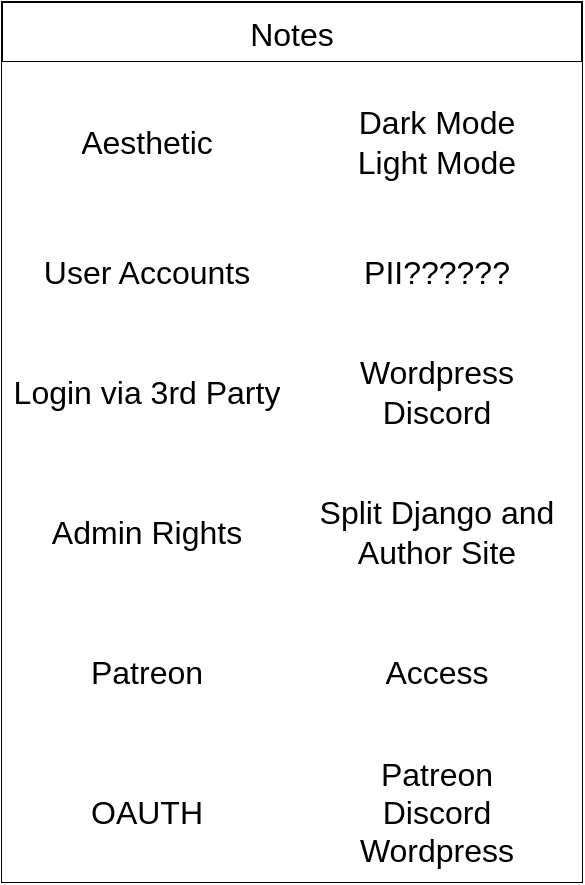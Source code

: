 <mxfile version="22.0.2" type="device" pages="6">
  <diagram id="5wuLk7icLv9Qr6mCE33a" name="Notes">
    <mxGraphModel dx="7325" dy="3785" grid="1" gridSize="10" guides="1" tooltips="1" connect="1" arrows="1" fold="1" page="1" pageScale="1" pageWidth="1654" pageHeight="1169" math="0" shadow="0">
      <root>
        <mxCell id="0" />
        <mxCell id="1" parent="0" />
        <mxCell id="UJ2-rwfPvn-iGrl0GXSG-1" value="Notes" style="shape=table;startSize=30;container=1;collapsible=0;childLayout=tableLayout;strokeColor=default;fontSize=16;" parent="1" vertex="1">
          <mxGeometry x="-4840" y="-2240" width="290" height="440.0" as="geometry" />
        </mxCell>
        <mxCell id="UJ2-rwfPvn-iGrl0GXSG-2" value="" style="shape=tableRow;horizontal=0;startSize=0;swimlaneHead=0;swimlaneBody=0;strokeColor=inherit;top=0;left=0;bottom=0;right=0;collapsible=0;dropTarget=0;fillColor=none;points=[[0,0.5],[1,0.5]];portConstraint=eastwest;fontSize=16;" parent="UJ2-rwfPvn-iGrl0GXSG-1" vertex="1">
          <mxGeometry y="30" width="290" height="80" as="geometry" />
        </mxCell>
        <mxCell id="UJ2-rwfPvn-iGrl0GXSG-3" value="Aesthetic" style="shape=partialRectangle;html=1;whiteSpace=wrap;connectable=0;strokeColor=inherit;overflow=hidden;fillColor=default;top=0;left=0;bottom=0;right=0;pointerEvents=1;fontSize=16;" parent="UJ2-rwfPvn-iGrl0GXSG-2" vertex="1">
          <mxGeometry width="145" height="80" as="geometry">
            <mxRectangle width="145" height="80" as="alternateBounds" />
          </mxGeometry>
        </mxCell>
        <mxCell id="UJ2-rwfPvn-iGrl0GXSG-4" value="Dark Mode&lt;br style=&quot;font-size: 16px;&quot;&gt;Light Mode" style="shape=partialRectangle;html=1;whiteSpace=wrap;connectable=0;strokeColor=inherit;overflow=hidden;fillColor=default;top=0;left=0;bottom=0;right=0;pointerEvents=1;fontSize=16;" parent="UJ2-rwfPvn-iGrl0GXSG-2" vertex="1">
          <mxGeometry x="145" width="145" height="80" as="geometry">
            <mxRectangle width="145" height="80" as="alternateBounds" />
          </mxGeometry>
        </mxCell>
        <mxCell id="UJ2-rwfPvn-iGrl0GXSG-5" value="" style="shape=tableRow;horizontal=0;startSize=0;swimlaneHead=0;swimlaneBody=0;strokeColor=inherit;top=0;left=0;bottom=0;right=0;collapsible=0;dropTarget=0;fillColor=none;points=[[0,0.5],[1,0.5]];portConstraint=eastwest;fontSize=16;" parent="UJ2-rwfPvn-iGrl0GXSG-1" vertex="1">
          <mxGeometry y="110" width="290" height="50" as="geometry" />
        </mxCell>
        <mxCell id="UJ2-rwfPvn-iGrl0GXSG-6" value="User Accounts" style="shape=partialRectangle;html=1;whiteSpace=wrap;connectable=0;strokeColor=inherit;overflow=hidden;fillColor=default;top=0;left=0;bottom=0;right=0;pointerEvents=1;fontSize=16;" parent="UJ2-rwfPvn-iGrl0GXSG-5" vertex="1">
          <mxGeometry width="145" height="50" as="geometry">
            <mxRectangle width="145" height="50" as="alternateBounds" />
          </mxGeometry>
        </mxCell>
        <mxCell id="UJ2-rwfPvn-iGrl0GXSG-7" value="PII??????" style="shape=partialRectangle;html=1;whiteSpace=wrap;connectable=0;strokeColor=inherit;overflow=hidden;fillColor=default;top=0;left=0;bottom=0;right=0;pointerEvents=1;fontSize=16;" parent="UJ2-rwfPvn-iGrl0GXSG-5" vertex="1">
          <mxGeometry x="145" width="145" height="50" as="geometry">
            <mxRectangle width="145" height="50" as="alternateBounds" />
          </mxGeometry>
        </mxCell>
        <mxCell id="UJ2-rwfPvn-iGrl0GXSG-8" value="" style="shape=tableRow;horizontal=0;startSize=0;swimlaneHead=0;swimlaneBody=0;strokeColor=inherit;top=0;left=0;bottom=0;right=0;collapsible=0;dropTarget=0;fillColor=none;points=[[0,0.5],[1,0.5]];portConstraint=eastwest;fontSize=16;" parent="UJ2-rwfPvn-iGrl0GXSG-1" vertex="1">
          <mxGeometry y="160" width="290" height="70" as="geometry" />
        </mxCell>
        <mxCell id="UJ2-rwfPvn-iGrl0GXSG-9" value="Login via 3rd Party" style="shape=partialRectangle;html=1;whiteSpace=wrap;connectable=0;strokeColor=inherit;overflow=hidden;fillColor=default;top=0;left=0;bottom=0;right=0;pointerEvents=1;fontSize=16;" parent="UJ2-rwfPvn-iGrl0GXSG-8" vertex="1">
          <mxGeometry width="145" height="70" as="geometry">
            <mxRectangle width="145" height="70" as="alternateBounds" />
          </mxGeometry>
        </mxCell>
        <mxCell id="UJ2-rwfPvn-iGrl0GXSG-10" value="Wordpress&lt;br&gt;Discord" style="shape=partialRectangle;html=1;whiteSpace=wrap;connectable=0;strokeColor=inherit;overflow=hidden;fillColor=default;top=0;left=0;bottom=0;right=0;pointerEvents=1;fontSize=16;" parent="UJ2-rwfPvn-iGrl0GXSG-8" vertex="1">
          <mxGeometry x="145" width="145" height="70" as="geometry">
            <mxRectangle width="145" height="70" as="alternateBounds" />
          </mxGeometry>
        </mxCell>
        <mxCell id="UJ2-rwfPvn-iGrl0GXSG-11" style="shape=tableRow;horizontal=0;startSize=0;swimlaneHead=0;swimlaneBody=0;strokeColor=inherit;top=0;left=0;bottom=0;right=0;collapsible=0;dropTarget=0;fillColor=none;points=[[0,0.5],[1,0.5]];portConstraint=eastwest;fontSize=16;" parent="UJ2-rwfPvn-iGrl0GXSG-1" vertex="1">
          <mxGeometry y="230" width="290" height="70" as="geometry" />
        </mxCell>
        <mxCell id="UJ2-rwfPvn-iGrl0GXSG-12" value="Admin Rights" style="shape=partialRectangle;html=1;whiteSpace=wrap;connectable=0;strokeColor=inherit;overflow=hidden;fillColor=default;top=0;left=0;bottom=0;right=0;pointerEvents=1;fontSize=16;" parent="UJ2-rwfPvn-iGrl0GXSG-11" vertex="1">
          <mxGeometry width="145" height="70" as="geometry">
            <mxRectangle width="145" height="70" as="alternateBounds" />
          </mxGeometry>
        </mxCell>
        <mxCell id="UJ2-rwfPvn-iGrl0GXSG-13" value="Split Django and Author Site" style="shape=partialRectangle;html=1;whiteSpace=wrap;connectable=0;strokeColor=inherit;overflow=hidden;fillColor=default;top=0;left=0;bottom=0;right=0;pointerEvents=1;fontSize=16;" parent="UJ2-rwfPvn-iGrl0GXSG-11" vertex="1">
          <mxGeometry x="145" width="145" height="70" as="geometry">
            <mxRectangle width="145" height="70" as="alternateBounds" />
          </mxGeometry>
        </mxCell>
        <mxCell id="7M0s-lRB6EU5XcfnMeHS-1" style="shape=tableRow;horizontal=0;startSize=0;swimlaneHead=0;swimlaneBody=0;strokeColor=inherit;top=0;left=0;bottom=0;right=0;collapsible=0;dropTarget=0;fillColor=none;points=[[0,0.5],[1,0.5]];portConstraint=eastwest;fontSize=16;" parent="UJ2-rwfPvn-iGrl0GXSG-1" vertex="1">
          <mxGeometry y="300" width="290" height="70" as="geometry" />
        </mxCell>
        <mxCell id="7M0s-lRB6EU5XcfnMeHS-2" value="Patreon" style="shape=partialRectangle;html=1;whiteSpace=wrap;connectable=0;strokeColor=inherit;overflow=hidden;fillColor=default;top=0;left=0;bottom=0;right=0;pointerEvents=1;fontSize=16;" parent="7M0s-lRB6EU5XcfnMeHS-1" vertex="1">
          <mxGeometry width="145" height="70" as="geometry">
            <mxRectangle width="145" height="70" as="alternateBounds" />
          </mxGeometry>
        </mxCell>
        <mxCell id="7M0s-lRB6EU5XcfnMeHS-3" value="Access" style="shape=partialRectangle;html=1;whiteSpace=wrap;connectable=0;strokeColor=inherit;overflow=hidden;fillColor=default;top=0;left=0;bottom=0;right=0;pointerEvents=1;fontSize=16;" parent="7M0s-lRB6EU5XcfnMeHS-1" vertex="1">
          <mxGeometry x="145" width="145" height="70" as="geometry">
            <mxRectangle width="145" height="70" as="alternateBounds" />
          </mxGeometry>
        </mxCell>
        <mxCell id="M8oy_sJxEttxuBHBGR45-1" style="shape=tableRow;horizontal=0;startSize=0;swimlaneHead=0;swimlaneBody=0;strokeColor=inherit;top=0;left=0;bottom=0;right=0;collapsible=0;dropTarget=0;fillColor=none;points=[[0,0.5],[1,0.5]];portConstraint=eastwest;fontSize=16;" parent="UJ2-rwfPvn-iGrl0GXSG-1" vertex="1">
          <mxGeometry y="370" width="290" height="70" as="geometry" />
        </mxCell>
        <mxCell id="M8oy_sJxEttxuBHBGR45-2" value="OAUTH" style="shape=partialRectangle;html=1;whiteSpace=wrap;connectable=0;strokeColor=inherit;overflow=hidden;fillColor=default;top=0;left=0;bottom=0;right=0;pointerEvents=1;fontSize=16;" parent="M8oy_sJxEttxuBHBGR45-1" vertex="1">
          <mxGeometry width="145" height="70" as="geometry">
            <mxRectangle width="145" height="70" as="alternateBounds" />
          </mxGeometry>
        </mxCell>
        <mxCell id="M8oy_sJxEttxuBHBGR45-3" value="Patreon&lt;br&gt;Discord&lt;br&gt;Wordpress" style="shape=partialRectangle;html=1;whiteSpace=wrap;connectable=0;strokeColor=inherit;overflow=hidden;fillColor=default;top=0;left=0;bottom=0;right=0;pointerEvents=1;fontSize=16;" parent="M8oy_sJxEttxuBHBGR45-1" vertex="1">
          <mxGeometry x="145" width="145" height="70" as="geometry">
            <mxRectangle width="145" height="70" as="alternateBounds" />
          </mxGeometry>
        </mxCell>
      </root>
    </mxGraphModel>
  </diagram>
  <diagram name="Story Structure" id="c4acf3e9-155e-7222-9cf6-157b1a14988f">
    <mxGraphModel dx="5886" dy="5085" grid="1" gridSize="10" guides="1" tooltips="1" connect="1" arrows="1" fold="1" page="1" pageScale="1" pageWidth="1654" pageHeight="1169" background="none" math="0" shadow="0">
      <root>
        <mxCell id="0" />
        <mxCell id="1" parent="0" />
        <mxCell id="DJ6YM_CZNNagd6zpl_L4-29" value="&lt;h1&gt;&lt;b&gt;&lt;u&gt;Type&lt;/u&gt;&lt;/b&gt;&lt;/h1&gt;" style="rounded=0;whiteSpace=wrap;html=1;fillColor=none;verticalAlign=top;" parent="1" vertex="1">
          <mxGeometry x="-2668" y="-3040" width="280" height="400" as="geometry" />
        </mxCell>
        <mxCell id="DJ6YM_CZNNagd6zpl_L4-30" value="&lt;h1&gt;&lt;b&gt;&lt;u&gt;Category&lt;/u&gt;&lt;/b&gt;&lt;/h1&gt;" style="rounded=0;whiteSpace=wrap;html=1;fillColor=none;verticalAlign=top;" parent="1" vertex="1">
          <mxGeometry x="-3240" y="-2780" width="490" height="270" as="geometry" />
        </mxCell>
        <mxCell id="DJ6YM_CZNNagd6zpl_L4-96" style="edgeStyle=orthogonalEdgeStyle;rounded=0;orthogonalLoop=1;jettySize=auto;html=1;entryX=0;entryY=0.5;entryDx=0;entryDy=0;" parent="1" source="DJ6YM_CZNNagd6zpl_L4-83" edge="1">
          <mxGeometry relative="1" as="geometry" />
        </mxCell>
        <mxCell id="5d2195bd80daf111-15" value="&lt;p style=&quot;margin:0px;margin-top:4px;text-align:center;&quot;&gt;&lt;b&gt;Serial&lt;/b&gt;&lt;/p&gt;&lt;hr size=&quot;1&quot;&gt;&lt;p style=&quot;margin:0px;margin-left:4px;&quot;&gt;+ field1: Type&lt;br&gt;+ field2: Type&lt;/p&gt;&lt;hr size=&quot;1&quot;&gt;&lt;p style=&quot;margin:0px;margin-left:4px;&quot;&gt;+ method1(Type): Type&lt;br&gt;+ method2(Type, Type): Type&lt;/p&gt;" style="verticalAlign=top;align=left;overflow=fill;fontSize=12;fontFamily=Helvetica;html=1;rounded=0;shadow=0;comic=0;labelBackgroundColor=none;strokeWidth=1" parent="1" vertex="1">
          <mxGeometry x="-2623" y="-2810" width="190" height="140" as="geometry" />
        </mxCell>
        <mxCell id="DJ6YM_CZNNagd6zpl_L4-17" style="edgeStyle=orthogonalEdgeStyle;rounded=0;orthogonalLoop=1;jettySize=auto;html=1;entryX=0;entryY=0.5;entryDx=0;entryDy=0;exitX=1;exitY=0.285;exitDx=0;exitDy=0;exitPerimeter=0;" parent="1" source="5d2195bd80daf111-18" target="DJ6YM_CZNNagd6zpl_L4-29" edge="1">
          <mxGeometry relative="1" as="geometry" />
        </mxCell>
        <mxCell id="LBKzw_JlbSK5Q4wUVQRv-9" value="Type" style="edgeLabel;html=1;align=center;verticalAlign=middle;resizable=0;points=[];rotation=0;" parent="DJ6YM_CZNNagd6zpl_L4-17" vertex="1" connectable="0">
          <mxGeometry x="0.494" y="-2" relative="1" as="geometry">
            <mxPoint x="37" as="offset" />
          </mxGeometry>
        </mxCell>
        <mxCell id="DJ6YM_CZNNagd6zpl_L4-32" style="edgeStyle=orthogonalEdgeStyle;rounded=0;orthogonalLoop=1;jettySize=auto;html=1;entryX=0.5;entryY=1;entryDx=0;entryDy=0;exitX=0.5;exitY=0;exitDx=0;exitDy=0;" parent="1" source="5d2195bd80daf111-18" target="DJ6YM_CZNNagd6zpl_L4-10" edge="1">
          <mxGeometry relative="1" as="geometry">
            <mxPoint x="-2780" y="-2050" as="sourcePoint" />
          </mxGeometry>
        </mxCell>
        <mxCell id="LBKzw_JlbSK5Q4wUVQRv-2" value="Story" style="edgeLabel;html=1;align=center;verticalAlign=middle;resizable=0;points=[];rotation=-90;" parent="DJ6YM_CZNNagd6zpl_L4-32" vertex="1" connectable="0">
          <mxGeometry x="0.033" y="2" relative="1" as="geometry">
            <mxPoint as="offset" />
          </mxGeometry>
        </mxCell>
        <mxCell id="5d2195bd80daf111-19" value="&lt;p style=&quot;margin:0px;margin-top:4px;text-align:center;&quot;&gt;&lt;b&gt;Series&lt;/b&gt;&lt;/p&gt;&lt;hr size=&quot;1&quot;&gt;&lt;p style=&quot;margin:0px;margin-left:4px;&quot;&gt;+ title: String&lt;br&gt;+ field2: Type&lt;/p&gt;&lt;hr size=&quot;1&quot;&gt;&lt;p style=&quot;margin:0px;margin-left:4px;&quot;&gt;+ method1(Type): Type&lt;br&gt;+ method2(Type, Type): Type&lt;/p&gt;" style="verticalAlign=top;align=left;overflow=fill;fontSize=12;fontFamily=Helvetica;html=1;rounded=0;shadow=0;comic=0;labelBackgroundColor=none;strokeWidth=1" parent="1" vertex="1">
          <mxGeometry x="-2623" y="-2980" width="190" height="140" as="geometry" />
        </mxCell>
        <mxCell id="DJ6YM_CZNNagd6zpl_L4-10" value="&lt;p style=&quot;margin:0px;margin-top:4px;text-align:center;&quot;&gt;&lt;b&gt;Chapter&lt;/b&gt;&lt;/p&gt;&lt;hr size=&quot;1&quot;&gt;&lt;p style=&quot;margin:0px;margin-left:4px;&quot;&gt;+ title: String&lt;br&gt;+ chapter_num: Int&lt;/p&gt;&lt;p style=&quot;margin:0px;margin-left:4px;&quot;&gt;+ view: String&lt;br&gt;&lt;/p&gt;&lt;p style=&quot;margin:0px;margin-left:4px;&quot;&gt;+ story: String&lt;/p&gt;&lt;p style=&quot;margin:0px;margin-left:4px;&quot;&gt;+ c_u_id: Int&lt;/p&gt;&lt;p style=&quot;margin:0px;margin-left:4px;&quot;&gt;+ reviews: Type&lt;/p&gt;&lt;hr size=&quot;1&quot;&gt;&lt;p style=&quot;margin:0px;margin-left:4px;&quot;&gt;+ method1(Type): Type&lt;br&gt;+ method2(Type, Type): Type&lt;/p&gt;" style="verticalAlign=top;align=left;overflow=fill;fontSize=12;fontFamily=Helvetica;html=1;rounded=0;shadow=0;comic=0;labelBackgroundColor=none;strokeWidth=4;strokeColor=#000033;" parent="1" vertex="1">
          <mxGeometry x="-3280" y="-3430" width="190" height="170" as="geometry" />
        </mxCell>
        <mxCell id="DJ6YM_CZNNagd6zpl_L4-34" style="edgeStyle=orthogonalEdgeStyle;rounded=0;orthogonalLoop=1;jettySize=auto;html=1;exitX=0;exitY=0.5;exitDx=0;exitDy=0;entryX=1;entryY=0.5;entryDx=0;entryDy=0;startArrow=none;startFill=0;endArrow=classic;endFill=1;fillColor=#6a00ff;strokeColor=#330066;strokeWidth=4;" parent="1" source="DJ6YM_CZNNagd6zpl_L4-11" target="DJ6YM_CZNNagd6zpl_L4-10" edge="1">
          <mxGeometry relative="1" as="geometry">
            <mxPoint x="-1720" y="-1540" as="targetPoint" />
          </mxGeometry>
        </mxCell>
        <mxCell id="LBKzw_JlbSK5Q4wUVQRv-3" value="View" style="edgeLabel;html=1;align=center;verticalAlign=middle;resizable=0;points=[];" parent="DJ6YM_CZNNagd6zpl_L4-34" vertex="1" connectable="0">
          <mxGeometry x="0.67" y="-1" relative="1" as="geometry">
            <mxPoint as="offset" />
          </mxGeometry>
        </mxCell>
        <mxCell id="DJ6YM_CZNNagd6zpl_L4-97" style="edgeStyle=orthogonalEdgeStyle;rounded=0;orthogonalLoop=1;jettySize=auto;html=1;exitX=1;exitY=0.5;exitDx=0;exitDy=0;entryX=0;entryY=0.5;entryDx=0;entryDy=0;strokeColor=#990099;strokeWidth=4;" parent="1" source="DJ6YM_CZNNagd6zpl_L4-11" target="DJ6YM_CZNNagd6zpl_L4-38" edge="1">
          <mxGeometry relative="1" as="geometry" />
        </mxCell>
        <mxCell id="LBKzw_JlbSK5Q4wUVQRv-1" value="ViewTypes" style="edgeLabel;html=1;align=center;verticalAlign=middle;resizable=0;points=[];rotation=0;" parent="DJ6YM_CZNNagd6zpl_L4-97" vertex="1" connectable="0">
          <mxGeometry x="0.398" y="2" relative="1" as="geometry">
            <mxPoint x="-35" y="2" as="offset" />
          </mxGeometry>
        </mxCell>
        <mxCell id="DJ6YM_CZNNagd6zpl_L4-23" value="&lt;p style=&quot;margin:0px;margin-top:4px;text-align:center;&quot;&gt;&lt;b&gt;Fanfiction&lt;/b&gt;&lt;/p&gt;&lt;hr size=&quot;1&quot;&gt;&lt;p style=&quot;margin:0px;margin-left:4px;&quot;&gt;+ field1: Type&lt;br&gt;+ field2: Type&lt;/p&gt;&lt;hr size=&quot;1&quot;&gt;&lt;p style=&quot;margin:0px;margin-left:4px;&quot;&gt;+ method1(Type): Type&lt;br&gt;+ method2(Type, Type): Type&lt;/p&gt;" style="verticalAlign=top;align=left;overflow=fill;fontSize=12;fontFamily=Helvetica;html=1;rounded=0;shadow=0;comic=0;labelBackgroundColor=none;strokeWidth=1;fillColor=#18141D;" parent="1" vertex="1">
          <mxGeometry x="-2980" y="-2704.96" width="190" height="140" as="geometry" />
        </mxCell>
        <mxCell id="DJ6YM_CZNNagd6zpl_L4-25" value="&lt;p style=&quot;margin:0px;margin-top:4px;text-align:center;&quot;&gt;&lt;b&gt;Original&lt;/b&gt;&lt;/p&gt;&lt;hr size=&quot;1&quot;&gt;&lt;p style=&quot;margin:0px;margin-left:4px;&quot;&gt;+ field1: Type&lt;br&gt;+ field2: Type&lt;/p&gt;&lt;hr size=&quot;1&quot;&gt;&lt;p style=&quot;margin:0px;margin-left:4px;&quot;&gt;+ method1(Type): Type&lt;br&gt;+ method2(Type, Type): Type&lt;/p&gt;" style="verticalAlign=top;align=left;overflow=fill;fontSize=12;fontFamily=Helvetica;html=1;rounded=0;shadow=0;comic=0;labelBackgroundColor=none;strokeWidth=1" parent="1" vertex="1">
          <mxGeometry x="-3200" y="-2704.96" width="190" height="140" as="geometry" />
        </mxCell>
        <mxCell id="DJ6YM_CZNNagd6zpl_L4-35" value="View Types" style="swimlane;fontStyle=0;childLayout=stackLayout;horizontal=1;startSize=30;horizontalStack=0;resizeParent=1;resizeParentMax=0;resizeLast=0;collapsible=1;marginBottom=0;whiteSpace=wrap;html=1;fillColor=#18141D;fillStyle=solid;strokeWidth=4;strokeColor=#990099;" parent="1" vertex="1">
          <mxGeometry x="-2218" y="-3362.5" width="140" height="180" as="geometry">
            <mxRectangle x="940" y="-440" width="60" height="30" as="alternateBounds" />
          </mxGeometry>
        </mxCell>
        <mxCell id="DJ6YM_CZNNagd6zpl_L4-36" value="Public" style="text;strokeColor=none;fillColor=default;align=left;verticalAlign=middle;spacingLeft=4;spacingRight=4;overflow=hidden;points=[[0,0.5],[1,0.5]];portConstraint=eastwest;rotatable=0;whiteSpace=wrap;html=1;" parent="DJ6YM_CZNNagd6zpl_L4-35" vertex="1">
          <mxGeometry y="30" width="140" height="30" as="geometry" />
        </mxCell>
        <mxCell id="DJ6YM_CZNNagd6zpl_L4-37" value="Password Protected" style="text;strokeColor=none;fillColor=default;align=left;verticalAlign=middle;spacingLeft=4;spacingRight=4;overflow=hidden;points=[[0,0.5],[1,0.5]];portConstraint=eastwest;rotatable=0;whiteSpace=wrap;html=1;" parent="DJ6YM_CZNNagd6zpl_L4-35" vertex="1">
          <mxGeometry y="60" width="140" height="30" as="geometry" />
        </mxCell>
        <mxCell id="DJ6YM_CZNNagd6zpl_L4-38" value="Patreon" style="text;strokeColor=none;fillColor=default;align=left;verticalAlign=middle;spacingLeft=4;spacingRight=4;overflow=hidden;points=[[0,0.5],[1,0.5]];portConstraint=eastwest;rotatable=0;whiteSpace=wrap;html=1;" parent="DJ6YM_CZNNagd6zpl_L4-35" vertex="1">
          <mxGeometry y="90" width="140" height="30" as="geometry" />
        </mxCell>
        <mxCell id="DJ6YM_CZNNagd6zpl_L4-39" value="Role Only" style="text;strokeColor=none;fillColor=default;align=left;verticalAlign=middle;spacingLeft=4;spacingRight=4;overflow=hidden;points=[[0,0.5],[1,0.5]];portConstraint=eastwest;rotatable=0;whiteSpace=wrap;html=1;" parent="DJ6YM_CZNNagd6zpl_L4-35" vertex="1">
          <mxGeometry y="120" width="140" height="30" as="geometry" />
        </mxCell>
        <mxCell id="DJ6YM_CZNNagd6zpl_L4-40" value="Author Only" style="text;strokeColor=none;fillColor=default;align=left;verticalAlign=middle;spacingLeft=4;spacingRight=4;overflow=hidden;points=[[0,0.5],[1,0.5]];portConstraint=eastwest;rotatable=0;whiteSpace=wrap;html=1;" parent="DJ6YM_CZNNagd6zpl_L4-35" vertex="1">
          <mxGeometry y="150" width="140" height="30" as="geometry" />
        </mxCell>
        <mxCell id="DJ6YM_CZNNagd6zpl_L4-41" value="Public" style="swimlane;fontStyle=0;childLayout=stackLayout;horizontal=1;startSize=30;horizontalStack=0;resizeParent=1;resizeParentMax=0;resizeLast=0;collapsible=1;marginBottom=0;whiteSpace=wrap;html=1;fillColor=#18141D;fillStyle=solid;" parent="1" vertex="1">
          <mxGeometry x="-1898" y="-3450" width="140" height="60" as="geometry" />
        </mxCell>
        <mxCell id="DJ6YM_CZNNagd6zpl_L4-42" value="Anyone can view" style="text;strokeColor=none;fillColor=none;align=left;verticalAlign=middle;spacingLeft=4;spacingRight=4;overflow=hidden;points=[[0,0.5],[1,0.5]];portConstraint=eastwest;rotatable=0;whiteSpace=wrap;html=1;" parent="DJ6YM_CZNNagd6zpl_L4-41" vertex="1">
          <mxGeometry y="30" width="140" height="30" as="geometry" />
        </mxCell>
        <mxCell id="DJ6YM_CZNNagd6zpl_L4-45" value="Password" style="swimlane;fontStyle=0;childLayout=stackLayout;horizontal=1;startSize=30;horizontalStack=0;resizeParent=1;resizeParentMax=0;resizeLast=0;collapsible=1;marginBottom=0;whiteSpace=wrap;html=1;" parent="1" vertex="1">
          <mxGeometry x="-1898" y="-3380" width="140" height="70" as="geometry" />
        </mxCell>
        <mxCell id="DJ6YM_CZNNagd6zpl_L4-46" value="Anyone with the password can view" style="text;strokeColor=none;fillColor=#18141D;align=left;verticalAlign=middle;spacingLeft=4;spacingRight=4;overflow=hidden;points=[[0,0.5],[1,0.5]];portConstraint=eastwest;rotatable=0;whiteSpace=wrap;html=1;fillStyle=solid;" parent="DJ6YM_CZNNagd6zpl_L4-45" vertex="1">
          <mxGeometry y="30" width="140" height="40" as="geometry" />
        </mxCell>
        <mxCell id="DJ6YM_CZNNagd6zpl_L4-47" style="edgeStyle=orthogonalEdgeStyle;rounded=0;orthogonalLoop=1;jettySize=auto;html=1;entryX=0;entryY=0.5;entryDx=0;entryDy=0;exitX=1;exitY=0.5;exitDx=0;exitDy=0;" parent="1" source="DJ6YM_CZNNagd6zpl_L4-36" target="DJ6YM_CZNNagd6zpl_L4-42" edge="1">
          <mxGeometry relative="1" as="geometry">
            <Array as="points">
              <mxPoint x="-2008.0" y="-3318" />
              <mxPoint x="-2008.0" y="-3405" />
            </Array>
          </mxGeometry>
        </mxCell>
        <mxCell id="DJ6YM_CZNNagd6zpl_L4-48" style="edgeStyle=orthogonalEdgeStyle;rounded=0;orthogonalLoop=1;jettySize=auto;html=1;entryX=0;entryY=0.5;entryDx=0;entryDy=0;exitX=1;exitY=0.5;exitDx=0;exitDy=0;" parent="1" source="DJ6YM_CZNNagd6zpl_L4-37" target="DJ6YM_CZNNagd6zpl_L4-46" edge="1">
          <mxGeometry relative="1" as="geometry" />
        </mxCell>
        <mxCell id="DJ6YM_CZNNagd6zpl_L4-55" value="Special Contributer" style="swimlane;fontStyle=0;childLayout=stackLayout;horizontal=1;startSize=30;horizontalStack=0;resizeParent=1;resizeParentMax=0;resizeLast=0;collapsible=1;marginBottom=0;whiteSpace=wrap;html=1;" parent="1" vertex="1">
          <mxGeometry x="-1963" y="-2942.5" width="160" height="60" as="geometry" />
        </mxCell>
        <mxCell id="DJ6YM_CZNNagd6zpl_L4-56" value="View All Available To Role" style="text;strokeColor=none;fillColor=#18141D;align=left;verticalAlign=middle;spacingLeft=4;spacingRight=4;overflow=hidden;points=[[0,0.5],[1,0.5]];portConstraint=eastwest;rotatable=0;whiteSpace=wrap;html=1;fillStyle=solid;" parent="DJ6YM_CZNNagd6zpl_L4-55" vertex="1">
          <mxGeometry y="30" width="160" height="30" as="geometry" />
        </mxCell>
        <mxCell id="DJ6YM_CZNNagd6zpl_L4-116" style="edgeStyle=orthogonalEdgeStyle;rounded=0;orthogonalLoop=1;jettySize=auto;html=1;entryX=0;entryY=0.5;entryDx=0;entryDy=0;exitX=0.5;exitY=0;exitDx=0;exitDy=0;" parent="1" source="DJ6YM_CZNNagd6zpl_L4-69" target="DJ6YM_CZNNagd6zpl_L4-39" edge="1">
          <mxGeometry relative="1" as="geometry" />
        </mxCell>
        <mxCell id="LBKzw_JlbSK5Q4wUVQRv-13" style="edgeStyle=orthogonalEdgeStyle;rounded=0;orthogonalLoop=1;jettySize=auto;html=1;entryX=1;entryY=0.75;entryDx=0;entryDy=0;startArrow=classic;startFill=1;endArrow=none;endFill=0;" parent="1" source="DJ6YM_CZNNagd6zpl_L4-77" target="DJ6YM_CZNNagd6zpl_L4-69" edge="1">
          <mxGeometry relative="1" as="geometry">
            <mxPoint x="-2148.0" y="-2780" as="targetPoint" />
            <Array as="points">
              <mxPoint x="-2090" y="-2663" />
              <mxPoint x="-2090" y="-2848" />
            </Array>
          </mxGeometry>
        </mxCell>
        <mxCell id="LBKzw_JlbSK5Q4wUVQRv-82" value="" style="edgeStyle=orthogonalEdgeStyle;rounded=0;orthogonalLoop=1;jettySize=auto;html=1;" parent="1" source="DJ6YM_CZNNagd6zpl_L4-77" target="LBKzw_JlbSK5Q4wUVQRv-81" edge="1">
          <mxGeometry relative="1" as="geometry" />
        </mxCell>
        <mxCell id="DJ6YM_CZNNagd6zpl_L4-77" value="AuthorPerms" style="swimlane;fontStyle=0;childLayout=stackLayout;horizontal=1;startSize=30;horizontalStack=0;resizeParent=1;resizeParentMax=0;resizeLast=0;collapsible=1;marginBottom=0;whiteSpace=wrap;html=1;fillColor=#18141D;fillStyle=solid;" parent="1" vertex="1">
          <mxGeometry x="-1963" y="-2752.5" width="160" height="210" as="geometry" />
        </mxCell>
        <mxCell id="DJ6YM_CZNNagd6zpl_L4-78" value="View All" style="text;strokeColor=none;fillColor=default;align=left;verticalAlign=middle;spacingLeft=4;spacingRight=4;overflow=hidden;points=[[0,0.5],[1,0.5]];portConstraint=eastwest;rotatable=0;whiteSpace=wrap;html=1;fillStyle=solid;" parent="DJ6YM_CZNNagd6zpl_L4-77" vertex="1">
          <mxGeometry y="30" width="160" height="30" as="geometry" />
        </mxCell>
        <mxCell id="DJ6YM_CZNNagd6zpl_L4-79" value="Edit All" style="text;strokeColor=none;fillColor=default;align=left;verticalAlign=middle;spacingLeft=4;spacingRight=4;overflow=hidden;points=[[0,0.5],[1,0.5]];portConstraint=eastwest;rotatable=0;whiteSpace=wrap;html=1;" parent="DJ6YM_CZNNagd6zpl_L4-77" vertex="1">
          <mxGeometry y="60" width="160" height="30" as="geometry" />
        </mxCell>
        <mxCell id="DJ6YM_CZNNagd6zpl_L4-80" value="Change Status All" style="text;strokeColor=none;fillColor=default;align=left;verticalAlign=middle;spacingLeft=4;spacingRight=4;overflow=hidden;points=[[0,0.5],[1,0.5]];portConstraint=eastwest;rotatable=0;whiteSpace=wrap;html=1;" parent="DJ6YM_CZNNagd6zpl_L4-77" vertex="1">
          <mxGeometry y="90" width="160" height="30" as="geometry" />
        </mxCell>
        <mxCell id="DJ6YM_CZNNagd6zpl_L4-81" value="Delete All" style="text;strokeColor=none;fillColor=default;align=left;verticalAlign=middle;spacingLeft=4;spacingRight=4;overflow=hidden;points=[[0,0.5],[1,0.5]];portConstraint=eastwest;rotatable=0;whiteSpace=wrap;html=1;" parent="DJ6YM_CZNNagd6zpl_L4-77" vertex="1">
          <mxGeometry y="120" width="160" height="30" as="geometry" />
        </mxCell>
        <mxCell id="DJ6YM_CZNNagd6zpl_L4-89" value="Manage Roles up to Editor" style="text;strokeColor=none;fillColor=default;align=left;verticalAlign=middle;spacingLeft=4;spacingRight=4;overflow=hidden;points=[[0,0.5],[1,0.5]];portConstraint=eastwest;rotatable=0;whiteSpace=wrap;html=1;" parent="DJ6YM_CZNNagd6zpl_L4-77" vertex="1">
          <mxGeometry y="150" width="160" height="30" as="geometry" />
        </mxCell>
        <mxCell id="a-bXBp3ErzStBLWRxPki-16" value="Post Stories" style="text;strokeColor=none;fillColor=default;align=left;verticalAlign=middle;spacingLeft=4;spacingRight=4;overflow=hidden;points=[[0,0.5],[1,0.5]];portConstraint=eastwest;rotatable=0;whiteSpace=wrap;html=1;" parent="DJ6YM_CZNNagd6zpl_L4-77" vertex="1">
          <mxGeometry y="180" width="160" height="30" as="geometry" />
        </mxCell>
        <mxCell id="LBKzw_JlbSK5Q4wUVQRv-8" style="edgeStyle=orthogonalEdgeStyle;rounded=0;orthogonalLoop=1;jettySize=auto;html=1;entryX=1;entryY=0.5;entryDx=0;entryDy=0;exitX=0;exitY=0.5;exitDx=0;exitDy=0;endArrow=none;endFill=0;startArrow=classic;startFill=1;" parent="1" source="DJ6YM_CZNNagd6zpl_L4-95" target="DJ6YM_CZNNagd6zpl_L4-83" edge="1">
          <mxGeometry relative="1" as="geometry">
            <Array as="points">
              <mxPoint x="-2110" y="-2475" />
              <mxPoint x="-2110" y="-2818" />
            </Array>
          </mxGeometry>
        </mxCell>
        <mxCell id="DJ6YM_CZNNagd6zpl_L4-90" value="AdminPerms" style="swimlane;fontStyle=0;childLayout=stackLayout;horizontal=1;startSize=30;horizontalStack=0;resizeParent=1;resizeParentMax=0;resizeLast=0;collapsible=1;marginBottom=0;whiteSpace=wrap;html=1;fillColor=#18141D;fillStyle=solid;" parent="1" vertex="1">
          <mxGeometry x="-1963" y="-2520" width="160" height="60" as="geometry" />
        </mxCell>
        <mxCell id="DJ6YM_CZNNagd6zpl_L4-95" value="Manage Roles" style="text;strokeColor=none;fillColor=default;align=left;verticalAlign=middle;spacingLeft=4;spacingRight=4;overflow=hidden;points=[[0,0.5],[1,0.5]];portConstraint=eastwest;rotatable=0;whiteSpace=wrap;html=1;" parent="DJ6YM_CZNNagd6zpl_L4-90" vertex="1">
          <mxGeometry y="30" width="160" height="30" as="geometry" />
        </mxCell>
        <mxCell id="DJ6YM_CZNNagd6zpl_L4-99" value="Role" style="swimlane;fontStyle=0;childLayout=stackLayout;horizontal=1;startSize=30;horizontalStack=0;resizeParent=1;resizeParentMax=0;resizeLast=0;collapsible=1;marginBottom=0;whiteSpace=wrap;html=1;" parent="1" vertex="1">
          <mxGeometry x="-1898" y="-3205" width="140" height="70" as="geometry" />
        </mxCell>
        <mxCell id="DJ6YM_CZNNagd6zpl_L4-100" value="Anyone with the role can view" style="text;strokeColor=none;fillColor=#18141D;align=left;verticalAlign=middle;spacingLeft=4;spacingRight=4;overflow=hidden;points=[[0,0.5],[1,0.5]];portConstraint=eastwest;rotatable=0;whiteSpace=wrap;html=1;fillStyle=solid;" parent="DJ6YM_CZNNagd6zpl_L4-99" vertex="1">
          <mxGeometry y="30" width="140" height="40" as="geometry" />
        </mxCell>
        <mxCell id="DJ6YM_CZNNagd6zpl_L4-98" style="edgeStyle=orthogonalEdgeStyle;rounded=0;orthogonalLoop=1;jettySize=auto;html=1;exitX=1;exitY=0.5;exitDx=0;exitDy=0;entryX=0;entryY=0.5;entryDx=0;entryDy=0;" parent="1" source="DJ6YM_CZNNagd6zpl_L4-39" target="DJ6YM_CZNNagd6zpl_L4-100" edge="1">
          <mxGeometry relative="1" as="geometry">
            <mxPoint x="-1768" y="-3240" as="targetPoint" />
          </mxGeometry>
        </mxCell>
        <mxCell id="DJ6YM_CZNNagd6zpl_L4-102" value="Author" style="swimlane;fontStyle=0;childLayout=stackLayout;horizontal=1;startSize=30;horizontalStack=0;resizeParent=1;resizeParentMax=0;resizeLast=0;collapsible=1;marginBottom=0;whiteSpace=wrap;html=1;" parent="1" vertex="1">
          <mxGeometry x="-1898" y="-3115" width="140" height="60" as="geometry" />
        </mxCell>
        <mxCell id="DJ6YM_CZNNagd6zpl_L4-103" value="Only Author Can View It" style="text;strokeColor=none;fillColor=#18141D;align=left;verticalAlign=middle;spacingLeft=4;spacingRight=4;overflow=hidden;points=[[0,0.5],[1,0.5]];portConstraint=eastwest;rotatable=0;whiteSpace=wrap;html=1;fillStyle=solid;" parent="DJ6YM_CZNNagd6zpl_L4-102" vertex="1">
          <mxGeometry y="30" width="140" height="30" as="geometry" />
        </mxCell>
        <mxCell id="DJ6YM_CZNNagd6zpl_L4-101" style="edgeStyle=orthogonalEdgeStyle;rounded=0;orthogonalLoop=1;jettySize=auto;html=1;entryX=0;entryY=0.5;entryDx=0;entryDy=0;exitX=1;exitY=0.5;exitDx=0;exitDy=0;" parent="1" source="DJ6YM_CZNNagd6zpl_L4-40" target="DJ6YM_CZNNagd6zpl_L4-103" edge="1">
          <mxGeometry relative="1" as="geometry">
            <mxPoint x="-1948" y="-3000" as="targetPoint" />
            <mxPoint x="-2128" y="-3115" as="sourcePoint" />
            <Array as="points">
              <mxPoint x="-2008.0" y="-3197" />
              <mxPoint x="-2008.0" y="-3070" />
            </Array>
          </mxGeometry>
        </mxCell>
        <mxCell id="DJ6YM_CZNNagd6zpl_L4-106" value="Patreon" style="swimlane;fontStyle=0;childLayout=stackLayout;horizontal=1;startSize=30;horizontalStack=0;resizeParent=1;resizeParentMax=0;resizeLast=0;collapsible=1;marginBottom=0;whiteSpace=wrap;html=1;" parent="1" vertex="1">
          <mxGeometry x="-1898" y="-3300" width="140" height="80" as="geometry" />
        </mxCell>
        <mxCell id="DJ6YM_CZNNagd6zpl_L4-107" value="Anyone logged in to patreon at a suffient tier can view" style="text;strokeColor=none;fillColor=#18141D;align=left;verticalAlign=middle;spacingLeft=4;spacingRight=4;overflow=hidden;points=[[0,0.5],[1,0.5]];portConstraint=eastwest;rotatable=0;whiteSpace=wrap;html=1;fillStyle=solid;" parent="DJ6YM_CZNNagd6zpl_L4-106" vertex="1">
          <mxGeometry y="30" width="140" height="50" as="geometry" />
        </mxCell>
        <mxCell id="DJ6YM_CZNNagd6zpl_L4-111" value="Public" style="swimlane;fontStyle=0;childLayout=stackLayout;horizontal=1;startSize=30;horizontalStack=0;resizeParent=1;resizeParentMax=0;resizeLast=0;collapsible=1;marginBottom=0;whiteSpace=wrap;html=1;fillColor=#18141D;fillStyle=solid;" parent="1" vertex="1">
          <mxGeometry x="-1963" y="-3022.5" width="160" height="60" as="geometry" />
        </mxCell>
        <mxCell id="DJ6YM_CZNNagd6zpl_L4-112" value="View Only Public Posts" style="text;strokeColor=none;fillColor=none;align=left;verticalAlign=middle;spacingLeft=4;spacingRight=4;overflow=hidden;points=[[0,0.5],[1,0.5]];portConstraint=eastwest;rotatable=0;whiteSpace=wrap;html=1;" parent="DJ6YM_CZNNagd6zpl_L4-111" vertex="1">
          <mxGeometry y="30" width="160" height="30" as="geometry" />
        </mxCell>
        <mxCell id="DJ6YM_CZNNagd6zpl_L4-49" style="edgeStyle=orthogonalEdgeStyle;rounded=0;orthogonalLoop=1;jettySize=auto;html=1;entryX=0;entryY=0.5;entryDx=0;entryDy=0;" parent="1" source="DJ6YM_CZNNagd6zpl_L4-38" target="DJ6YM_CZNNagd6zpl_L4-107" edge="1">
          <mxGeometry relative="1" as="geometry">
            <mxPoint x="-1788" y="-3280" as="targetPoint" />
          </mxGeometry>
        </mxCell>
        <mxCell id="DJ6YM_CZNNagd6zpl_L4-117" style="edgeStyle=orthogonalEdgeStyle;rounded=0;orthogonalLoop=1;jettySize=auto;html=1;exitX=0;exitY=0.5;exitDx=0;exitDy=0;entryX=1;entryY=0.5;entryDx=0;entryDy=0;startArrow=none;startFill=0;endArrow=classic;endFill=1;fillColor=#6a00ff;strokeColor=#330066;strokeWidth=4;" parent="1" source="DJ6YM_CZNNagd6zpl_L4-11" target="5d2195bd80daf111-18" edge="1">
          <mxGeometry relative="1" as="geometry">
            <mxPoint x="-1640" y="-1955" as="targetPoint" />
            <mxPoint x="-2047" y="-1370" as="sourcePoint" />
          </mxGeometry>
        </mxCell>
        <mxCell id="LBKzw_JlbSK5Q4wUVQRv-4" value="View" style="edgeLabel;html=1;align=center;verticalAlign=middle;resizable=0;points=[];rotation=0;" parent="DJ6YM_CZNNagd6zpl_L4-117" vertex="1" connectable="0">
          <mxGeometry x="-0.294" y="1" relative="1" as="geometry">
            <mxPoint x="-29" y="108" as="offset" />
          </mxGeometry>
        </mxCell>
        <mxCell id="DJ6YM_CZNNagd6zpl_L4-122" style="edgeStyle=orthogonalEdgeStyle;rounded=0;orthogonalLoop=1;jettySize=auto;html=1;entryX=1;entryY=0.5;entryDx=0;entryDy=0;startArrow=classic;startFill=1;endArrow=none;endFill=0;" parent="1" source="DJ6YM_CZNNagd6zpl_L4-56" target="DJ6YM_CZNNagd6zpl_L4-74" edge="1">
          <mxGeometry relative="1" as="geometry">
            <mxPoint x="-1198" y="-2617.5" as="targetPoint" />
          </mxGeometry>
        </mxCell>
        <mxCell id="DJ6YM_CZNNagd6zpl_L4-123" style="edgeStyle=orthogonalEdgeStyle;rounded=0;orthogonalLoop=1;jettySize=auto;html=1;entryX=1;entryY=0.5;entryDx=0;entryDy=0;startArrow=classic;startFill=1;endArrow=none;endFill=0;" parent="1" source="DJ6YM_CZNNagd6zpl_L4-112" target="DJ6YM_CZNNagd6zpl_L4-70" edge="1">
          <mxGeometry relative="1" as="geometry">
            <mxPoint x="-1198" y="-2647.5" as="targetPoint" />
          </mxGeometry>
        </mxCell>
        <mxCell id="DJ6YM_CZNNagd6zpl_L4-128" value="EditorPerms" style="swimlane;fontStyle=0;childLayout=stackLayout;horizontal=1;startSize=30;horizontalStack=0;resizeParent=1;resizeParentMax=0;resizeLast=0;collapsible=1;marginBottom=0;whiteSpace=wrap;html=1;" parent="1" vertex="1">
          <mxGeometry x="-1963" y="-2862.5" width="160" height="90" as="geometry" />
        </mxCell>
        <mxCell id="DJ6YM_CZNNagd6zpl_L4-129" value="View All Available To Role" style="text;strokeColor=none;fillColor=#18141D;align=left;verticalAlign=middle;spacingLeft=4;spacingRight=4;overflow=hidden;points=[[0,0.5],[1,0.5]];portConstraint=eastwest;rotatable=0;whiteSpace=wrap;html=1;fillStyle=solid;" parent="DJ6YM_CZNNagd6zpl_L4-128" vertex="1">
          <mxGeometry y="30" width="160" height="30" as="geometry" />
        </mxCell>
        <mxCell id="DJ6YM_CZNNagd6zpl_L4-130" value="Edit All Available To Role" style="text;strokeColor=none;fillColor=default;align=left;verticalAlign=middle;spacingLeft=4;spacingRight=4;overflow=hidden;points=[[0,0.5],[1,0.5]];portConstraint=eastwest;rotatable=0;whiteSpace=wrap;html=1;" parent="DJ6YM_CZNNagd6zpl_L4-128" vertex="1">
          <mxGeometry y="60" width="160" height="30" as="geometry" />
        </mxCell>
        <mxCell id="DJ6YM_CZNNagd6zpl_L4-134" style="edgeStyle=orthogonalEdgeStyle;rounded=0;orthogonalLoop=1;jettySize=auto;html=1;entryX=1;entryY=0.5;entryDx=0;entryDy=0;endArrow=none;endFill=0;startArrow=classic;startFill=1;" parent="1" source="DJ6YM_CZNNagd6zpl_L4-129" target="DJ6YM_CZNNagd6zpl_L4-75" edge="1">
          <mxGeometry relative="1" as="geometry">
            <mxPoint x="-1198" y="-2587.5" as="targetPoint" />
          </mxGeometry>
        </mxCell>
        <mxCell id="LBKzw_JlbSK5Q4wUVQRv-47" style="edgeStyle=orthogonalEdgeStyle;rounded=0;orthogonalLoop=1;jettySize=auto;html=1;exitX=0;exitY=0.5;exitDx=0;exitDy=0;entryX=0.5;entryY=0;entryDx=0;entryDy=0;" parent="1" source="5d2195bd80daf111-18" target="DJ6YM_CZNNagd6zpl_L4-30" edge="1">
          <mxGeometry relative="1" as="geometry" />
        </mxCell>
        <mxCell id="LBKzw_JlbSK5Q4wUVQRv-48" value="Category" style="edgeLabel;html=1;align=center;verticalAlign=middle;resizable=0;points=[];" parent="LBKzw_JlbSK5Q4wUVQRv-47" vertex="1" connectable="0">
          <mxGeometry x="0.258" relative="1" as="geometry">
            <mxPoint as="offset" />
          </mxGeometry>
        </mxCell>
        <mxCell id="5d2195bd80daf111-18" value="&lt;p style=&quot;margin:0px;margin-top:4px;text-align:center;&quot;&gt;&lt;b&gt;Story&lt;/b&gt;&lt;/p&gt;&lt;hr size=&quot;1&quot;&gt;&lt;p style=&quot;margin:0px;margin-left:4px;&quot;&gt;+ Title: String&lt;br&gt;+ type: String&lt;/p&gt;&lt;p style=&quot;margin:0px;margin-left:4px;&quot;&gt;+ category: String&lt;/p&gt;&lt;p style=&quot;margin:0px;margin-left:4px;&quot;&gt;+ view: String&lt;/p&gt;&lt;p style=&quot;margin:0px;margin-left:4px;&quot;&gt;+ u_id: Int&lt;br&gt;+ chapter: Page&lt;/p&gt;&lt;hr size=&quot;1&quot;&gt;&lt;p style=&quot;margin:0px;margin-left:4px;&quot;&gt;+ method1(Type): Type&lt;br&gt;+ method2(Type, Type): Type&lt;/p&gt;" style="verticalAlign=top;align=left;overflow=fill;fontSize=12;fontFamily=Helvetica;html=1;rounded=0;shadow=0;comic=0;labelBackgroundColor=none;strokeWidth=1" parent="1" vertex="1">
          <mxGeometry x="-3280" y="-3160" width="190" height="170" as="geometry" />
        </mxCell>
        <mxCell id="DJ6YM_CZNNagd6zpl_L4-11" value="&lt;p style=&quot;margin:0px;margin-top:4px;text-align:center;&quot;&gt;&lt;b&gt;View&lt;/b&gt;&lt;/p&gt;&lt;hr size=&quot;1&quot;&gt;&lt;p style=&quot;margin:0px;margin-left:4px;&quot;&gt;+ view_type: String&lt;br&gt;&lt;/p&gt;&lt;hr size=&quot;1&quot;&gt;&lt;p style=&quot;margin:0px;margin-left:4px;&quot;&gt;+ method1(Type): Type&lt;br&gt;+ method2(Type, Type): Type&lt;/p&gt;" style="verticalAlign=top;align=left;overflow=fill;fontSize=12;fontFamily=Helvetica;html=1;rounded=0;shadow=0;comic=0;labelBackgroundColor=none;strokeWidth=4;strokeColor=#330066;" parent="1" vertex="1">
          <mxGeometry x="-2950" y="-3285" width="190" height="140" as="geometry" />
        </mxCell>
        <mxCell id="LBKzw_JlbSK5Q4wUVQRv-11" value="&lt;h1 style=&quot;font-size: 70px;&quot;&gt;Matt&#39;s Site&lt;/h1&gt;" style="text;html=1;strokeColor=none;fillColor=none;align=center;verticalAlign=middle;whiteSpace=wrap;rounded=0;" parent="1" vertex="1">
          <mxGeometry x="-2848" y="-3410" width="580" height="30" as="geometry" />
        </mxCell>
        <mxCell id="DJ6YM_CZNNagd6zpl_L4-69" value="Roles" style="swimlane;fontStyle=0;childLayout=stackLayout;horizontal=1;startSize=30;horizontalStack=0;resizeParent=1;resizeParentMax=0;resizeLast=0;collapsible=1;marginBottom=0;whiteSpace=wrap;html=1;fillStyle=solid;fillColor=#18141D;swimlaneLine=1;strokeColor=default;" parent="1" vertex="1">
          <mxGeometry x="-2318" y="-2982.5" width="140" height="180" as="geometry">
            <mxRectangle x="940" y="-440" width="60" height="30" as="alternateBounds" />
          </mxGeometry>
        </mxCell>
        <mxCell id="DJ6YM_CZNNagd6zpl_L4-70" value="Public/Not Logged In" style="text;strokeColor=none;fillColor=default;align=left;verticalAlign=middle;spacingLeft=4;spacingRight=4;overflow=hidden;points=[[0,0.5],[1,0.5]];portConstraint=eastwest;rotatable=0;whiteSpace=wrap;html=1;" parent="DJ6YM_CZNNagd6zpl_L4-69" vertex="1">
          <mxGeometry y="30" width="140" height="30" as="geometry" />
        </mxCell>
        <mxCell id="DJ6YM_CZNNagd6zpl_L4-74" value="Special Contributer" style="text;strokeColor=none;fillColor=default;align=left;verticalAlign=middle;spacingLeft=4;spacingRight=4;overflow=hidden;points=[[0,0.5],[1,0.5]];portConstraint=eastwest;rotatable=0;whiteSpace=wrap;html=1;" parent="DJ6YM_CZNNagd6zpl_L4-69" vertex="1">
          <mxGeometry y="60" width="140" height="30" as="geometry" />
        </mxCell>
        <mxCell id="DJ6YM_CZNNagd6zpl_L4-75" value="Editor" style="text;strokeColor=none;fillColor=default;align=left;verticalAlign=middle;spacingLeft=4;spacingRight=4;overflow=hidden;points=[[0,0.5],[1,0.5]];portConstraint=eastwest;rotatable=0;whiteSpace=wrap;html=1;" parent="DJ6YM_CZNNagd6zpl_L4-69" vertex="1">
          <mxGeometry y="90" width="140" height="30" as="geometry" />
        </mxCell>
        <mxCell id="DJ6YM_CZNNagd6zpl_L4-76" value="Author" style="text;strokeColor=none;fillColor=default;align=left;verticalAlign=middle;spacingLeft=4;spacingRight=4;overflow=hidden;points=[[0,0.5],[1,0.5]];portConstraint=eastwest;rotatable=0;whiteSpace=wrap;html=1;" parent="DJ6YM_CZNNagd6zpl_L4-69" vertex="1">
          <mxGeometry y="120" width="140" height="30" as="geometry" />
        </mxCell>
        <mxCell id="DJ6YM_CZNNagd6zpl_L4-83" value="Site Admin" style="text;strokeColor=none;fillColor=default;align=left;verticalAlign=middle;spacingLeft=4;spacingRight=4;overflow=hidden;points=[[0,0.5],[1,0.5]];portConstraint=eastwest;rotatable=0;whiteSpace=wrap;html=1;" parent="DJ6YM_CZNNagd6zpl_L4-69" vertex="1">
          <mxGeometry y="150" width="140" height="30" as="geometry" />
        </mxCell>
        <mxCell id="LBKzw_JlbSK5Q4wUVQRv-81" value="Author Site Admin" style="whiteSpace=wrap;html=1;fillColor=#18141D;fontStyle=0;startSize=30;fillStyle=solid;rotation=-90;" parent="1" vertex="1">
          <mxGeometry x="-1813" y="-2662.5" width="120" height="30" as="geometry" />
        </mxCell>
      </root>
    </mxGraphModel>
  </diagram>
  <diagram id="5EWNusz5TqHd4Jbv8HOc" name="Author Site">
    <mxGraphModel dx="7076" dy="4063" grid="1" gridSize="10" guides="1" tooltips="1" connect="1" arrows="1" fold="1" page="1" pageScale="1" pageWidth="1169" pageHeight="1654" math="0" shadow="0">
      <root>
        <mxCell id="0" />
        <mxCell id="1" parent="0" />
        <mxCell id="JyoXQalbstN1lPwB8Yc5-6" style="edgeStyle=orthogonalEdgeStyle;rounded=0;orthogonalLoop=1;jettySize=auto;html=1;strokeWidth=4;strokeColor=#006633;entryX=0;entryY=0;entryDx=0;entryDy=0;" edge="1" parent="1" source="JyoXQalbstN1lPwB8Yc5-4" target="D27boOKhMZq8KNrwNPAT-27">
          <mxGeometry relative="1" as="geometry">
            <mxPoint x="-3700" y="-3070" as="targetPoint" />
          </mxGeometry>
        </mxCell>
        <mxCell id="D27boOKhMZq8KNrwNPAT-39" style="edgeStyle=orthogonalEdgeStyle;rounded=0;orthogonalLoop=1;jettySize=auto;html=1;entryX=0;entryY=0;entryDx=0;entryDy=0;strokeColor=#990099;strokeWidth=4;" parent="1" source="D27boOKhMZq8KNrwNPAT-37" target="D27boOKhMZq8KNrwNPAT-24" edge="1">
          <mxGeometry relative="1" as="geometry" />
        </mxCell>
        <mxCell id="1_gcHz5eGuMteRU45V8J-25" value="&lt;h1&gt;&lt;b&gt;&lt;u&gt;Author Site Back End&lt;/u&gt;&lt;/b&gt;&lt;/h1&gt;" style="rounded=0;whiteSpace=wrap;html=1;fillColor=none;verticalAlign=top;" parent="1" vertex="1">
          <mxGeometry x="-4541.1" y="-2500" width="940.2" height="610" as="geometry" />
        </mxCell>
        <mxCell id="D27boOKhMZq8KNrwNPAT-1" value="&lt;h1&gt;&lt;font size=&quot;1&quot;&gt;&lt;u style=&quot;font-size: 24px;&quot;&gt;Author Site Front End&lt;/u&gt;&lt;/font&gt;&lt;/h1&gt;" style="rounded=0;whiteSpace=wrap;html=1;verticalAlign=top;fillColor=none;" parent="1" vertex="1">
          <mxGeometry x="-4660" y="-3280" width="1100" height="580" as="geometry" />
        </mxCell>
        <mxCell id="D27boOKhMZq8KNrwNPAT-2" value="SideBar" style="swimlane;fontStyle=0;childLayout=stackLayout;horizontal=1;startSize=30;horizontalStack=0;resizeParent=1;resizeParentMax=0;resizeLast=0;collapsible=1;marginBottom=0;whiteSpace=wrap;html=1;" parent="1" vertex="1">
          <mxGeometry x="-5640" y="-3210" width="140" height="270" as="geometry" />
        </mxCell>
        <mxCell id="D27boOKhMZq8KNrwNPAT-3" value="Home" style="text;strokeColor=none;fillColor=default;align=left;verticalAlign=middle;spacingLeft=4;spacingRight=4;overflow=hidden;points=[[0,0.5],[1,0.5]];portConstraint=eastwest;rotatable=0;whiteSpace=wrap;html=1;labelBackgroundColor=none;" parent="D27boOKhMZq8KNrwNPAT-2" vertex="1">
          <mxGeometry y="30" width="140" height="30" as="geometry" />
        </mxCell>
        <mxCell id="D27boOKhMZq8KNrwNPAT-4" value="Original Novels" style="text;strokeColor=none;fillColor=default;align=left;verticalAlign=middle;spacingLeft=4;spacingRight=4;overflow=hidden;points=[[0,0.5],[1,0.5]];portConstraint=eastwest;rotatable=0;whiteSpace=wrap;html=1;labelBackgroundColor=none;" parent="D27boOKhMZq8KNrwNPAT-2" vertex="1">
          <mxGeometry y="60" width="140" height="30" as="geometry" />
        </mxCell>
        <mxCell id="D27boOKhMZq8KNrwNPAT-5" value="Original Short Pieces and Commissions" style="text;strokeColor=none;fillColor=default;align=left;verticalAlign=middle;spacingLeft=4;spacingRight=4;overflow=hidden;points=[[0,0.5],[1,0.5]];portConstraint=eastwest;rotatable=0;whiteSpace=wrap;html=1;labelBackgroundColor=none;" parent="D27boOKhMZq8KNrwNPAT-2" vertex="1">
          <mxGeometry y="90" width="140" height="30" as="geometry" />
        </mxCell>
        <mxCell id="D27boOKhMZq8KNrwNPAT-6" value="Fanfiction Stories" style="text;strokeColor=none;fillColor=default;align=left;verticalAlign=middle;spacingLeft=4;spacingRight=4;overflow=hidden;points=[[0,0.5],[1,0.5]];portConstraint=eastwest;rotatable=0;whiteSpace=wrap;html=1;labelBackgroundColor=none;" parent="D27boOKhMZq8KNrwNPAT-2" vertex="1">
          <mxGeometry y="120" width="140" height="30" as="geometry" />
        </mxCell>
        <mxCell id="D27boOKhMZq8KNrwNPAT-7" value="E-Bookstore" style="text;strokeColor=none;fillColor=default;align=left;verticalAlign=middle;spacingLeft=4;spacingRight=4;overflow=hidden;points=[[0,0.5],[1,0.5]];portConstraint=eastwest;rotatable=0;whiteSpace=wrap;html=1;labelBackgroundColor=none;" parent="D27boOKhMZq8KNrwNPAT-2" vertex="1">
          <mxGeometry y="150" width="140" height="30" as="geometry" />
        </mxCell>
        <mxCell id="D27boOKhMZq8KNrwNPAT-8" value="Fanfiction Collection" style="text;strokeColor=none;fillColor=default;align=left;verticalAlign=middle;spacingLeft=4;spacingRight=4;overflow=hidden;points=[[0,0.5],[1,0.5]];portConstraint=eastwest;rotatable=0;whiteSpace=wrap;html=1;labelBackgroundColor=none;" parent="D27boOKhMZq8KNrwNPAT-2" vertex="1">
          <mxGeometry y="180" width="140" height="30" as="geometry" />
        </mxCell>
        <mxCell id="D27boOKhMZq8KNrwNPAT-9" value="Dedications" style="text;strokeColor=none;fillColor=default;align=left;verticalAlign=middle;spacingLeft=4;spacingRight=4;overflow=hidden;points=[[0,0.5],[1,0.5]];portConstraint=eastwest;rotatable=0;whiteSpace=wrap;html=1;labelBackgroundColor=none;" parent="D27boOKhMZq8KNrwNPAT-2" vertex="1">
          <mxGeometry y="210" width="140" height="30" as="geometry" />
        </mxCell>
        <mxCell id="D27boOKhMZq8KNrwNPAT-10" value="About Me" style="text;strokeColor=none;fillColor=default;align=left;verticalAlign=middle;spacingLeft=4;spacingRight=4;overflow=hidden;points=[[0,0.5],[1,0.5]];portConstraint=eastwest;rotatable=0;whiteSpace=wrap;html=1;labelBackgroundColor=none;" parent="D27boOKhMZq8KNrwNPAT-2" vertex="1">
          <mxGeometry y="240" width="140" height="30" as="geometry" />
        </mxCell>
        <mxCell id="D27boOKhMZq8KNrwNPAT-11" value="Page Features" style="swimlane;fontStyle=0;childLayout=stackLayout;horizontal=1;startSize=30;horizontalStack=0;resizeParent=1;resizeParentMax=0;resizeLast=0;collapsible=1;marginBottom=0;whiteSpace=wrap;html=1;" parent="1" vertex="1">
          <mxGeometry x="-5640" y="-2900" width="140" height="150" as="geometry" />
        </mxCell>
        <mxCell id="D27boOKhMZq8KNrwNPAT-12" value="Header" style="text;strokeColor=none;fillColor=default;align=left;verticalAlign=middle;spacingLeft=4;spacingRight=4;overflow=hidden;points=[[0,0.5],[1,0.5]];portConstraint=eastwest;rotatable=0;whiteSpace=wrap;html=1;" parent="D27boOKhMZq8KNrwNPAT-11" vertex="1">
          <mxGeometry y="30" width="140" height="30" as="geometry" />
        </mxCell>
        <mxCell id="D27boOKhMZq8KNrwNPAT-13" value="NavBar" style="text;strokeColor=none;fillColor=default;align=left;verticalAlign=middle;spacingLeft=4;spacingRight=4;overflow=hidden;points=[[0,0.5],[1,0.5]];portConstraint=eastwest;rotatable=0;whiteSpace=wrap;html=1;" parent="D27boOKhMZq8KNrwNPAT-11" vertex="1">
          <mxGeometry y="60" width="140" height="30" as="geometry" />
        </mxCell>
        <mxCell id="D27boOKhMZq8KNrwNPAT-14" value="SideBar" style="text;strokeColor=none;fillColor=default;align=left;verticalAlign=middle;spacingLeft=4;spacingRight=4;overflow=hidden;points=[[0,0.5],[1,0.5]];portConstraint=eastwest;rotatable=0;whiteSpace=wrap;html=1;" parent="D27boOKhMZq8KNrwNPAT-11" vertex="1">
          <mxGeometry y="90" width="140" height="30" as="geometry" />
        </mxCell>
        <mxCell id="D27boOKhMZq8KNrwNPAT-15" value="Footer" style="text;strokeColor=none;fillColor=default;align=left;verticalAlign=middle;spacingLeft=4;spacingRight=4;overflow=hidden;points=[[0,0.5],[1,0.5]];portConstraint=eastwest;rotatable=0;whiteSpace=wrap;html=1;" parent="D27boOKhMZq8KNrwNPAT-11" vertex="1">
          <mxGeometry y="120" width="140" height="30" as="geometry" />
        </mxCell>
        <mxCell id="D27boOKhMZq8KNrwNPAT-16" value="PageTypes" style="swimlane;fontStyle=0;childLayout=stackLayout;horizontal=1;startSize=30;horizontalStack=0;resizeParent=1;resizeParentMax=0;resizeLast=0;collapsible=1;marginBottom=0;whiteSpace=wrap;html=1;" parent="1" vertex="1">
          <mxGeometry x="-4620" y="-3175" width="140" height="210" as="geometry" />
        </mxCell>
        <mxCell id="D27boOKhMZq8KNrwNPAT-17" value="Home" style="text;strokeColor=none;fillColor=default;align=left;verticalAlign=middle;spacingLeft=4;spacingRight=4;overflow=hidden;points=[[0,0.5],[1,0.5]];portConstraint=eastwest;rotatable=0;whiteSpace=wrap;html=1;labelBackgroundColor=none;" parent="D27boOKhMZq8KNrwNPAT-16" vertex="1">
          <mxGeometry y="30" width="140" height="30" as="geometry" />
        </mxCell>
        <mxCell id="D27boOKhMZq8KNrwNPAT-18" value="Story" style="text;strokeColor=none;fillColor=default;align=left;verticalAlign=middle;spacingLeft=4;spacingRight=4;overflow=hidden;points=[[0,0.5],[1,0.5]];portConstraint=eastwest;rotatable=0;whiteSpace=wrap;html=1;labelBackgroundColor=none;" parent="D27boOKhMZq8KNrwNPAT-16" vertex="1">
          <mxGeometry y="60" width="140" height="30" as="geometry" />
        </mxCell>
        <mxCell id="D27boOKhMZq8KNrwNPAT-19" value="Chapter" style="text;strokeColor=none;fillColor=default;align=left;verticalAlign=middle;spacingLeft=4;spacingRight=4;overflow=hidden;points=[[0,0.5],[1,0.5]];portConstraint=eastwest;rotatable=0;whiteSpace=wrap;html=1;labelBackgroundColor=none;" parent="D27boOKhMZq8KNrwNPAT-16" vertex="1">
          <mxGeometry y="90" width="140" height="30" as="geometry" />
        </mxCell>
        <mxCell id="D27boOKhMZq8KNrwNPAT-22" value="Series" style="text;strokeColor=none;fillColor=default;align=left;verticalAlign=middle;spacingLeft=4;spacingRight=4;overflow=hidden;points=[[0,0.5],[1,0.5]];portConstraint=eastwest;rotatable=0;whiteSpace=wrap;html=1;labelBackgroundColor=none;" parent="D27boOKhMZq8KNrwNPAT-16" vertex="1">
          <mxGeometry y="120" width="140" height="30" as="geometry" />
        </mxCell>
        <mxCell id="D27boOKhMZq8KNrwNPAT-21" value="Collection" style="text;strokeColor=none;fillColor=default;align=left;verticalAlign=middle;spacingLeft=4;spacingRight=4;overflow=hidden;points=[[0,0.5],[1,0.5]];portConstraint=eastwest;rotatable=0;whiteSpace=wrap;html=1;labelBackgroundColor=none;" parent="D27boOKhMZq8KNrwNPAT-16" vertex="1">
          <mxGeometry y="150" width="140" height="30" as="geometry" />
        </mxCell>
        <mxCell id="D27boOKhMZq8KNrwNPAT-20" value="About Me" style="text;strokeColor=none;fillColor=default;align=left;verticalAlign=middle;spacingLeft=4;spacingRight=4;overflow=hidden;points=[[0,0.5],[1,0.5]];portConstraint=eastwest;rotatable=0;whiteSpace=wrap;html=1;labelBackgroundColor=none;" parent="D27boOKhMZq8KNrwNPAT-16" vertex="1">
          <mxGeometry y="180" width="140" height="30" as="geometry" />
        </mxCell>
        <mxCell id="D27boOKhMZq8KNrwNPAT-23" style="edgeStyle=orthogonalEdgeStyle;rounded=0;orthogonalLoop=1;jettySize=auto;html=1;startArrow=classic;startFill=1;endArrow=none;endFill=0;strokeColor=#990099;strokeWidth=4;exitX=0;exitY=0;exitDx=0;exitDy=0;entryX=1;entryY=0.5;entryDx=0;entryDy=0;" parent="1" source="D27boOKhMZq8KNrwNPAT-24" target="JyoXQalbstN1lPwB8Yc5-3" edge="1">
          <mxGeometry relative="1" as="geometry">
            <mxPoint x="-3930" y="-3190" as="sourcePoint" />
            <mxPoint x="-4130" y="-3085" as="targetPoint" />
          </mxGeometry>
        </mxCell>
        <mxCell id="D27boOKhMZq8KNrwNPAT-24" value="Story" style="swimlane;fontStyle=0;childLayout=stackLayout;horizontal=1;startSize=30;horizontalStack=0;resizeParent=1;resizeParentMax=0;resizeLast=0;collapsible=1;marginBottom=0;whiteSpace=wrap;html=1;fillColor=default;labelBackgroundColor=default;strokeColor=#990099;strokeWidth=4;" parent="1" vertex="1">
          <mxGeometry x="-3820" y="-3200" width="140" height="90" as="geometry" />
        </mxCell>
        <mxCell id="D27boOKhMZq8KNrwNPAT-25" value="Story Summary" style="text;strokeColor=none;fillColor=default;align=left;verticalAlign=middle;spacingLeft=4;spacingRight=4;overflow=hidden;points=[[0,0.5],[1,0.5]];portConstraint=eastwest;rotatable=0;whiteSpace=wrap;html=1;" parent="D27boOKhMZq8KNrwNPAT-24" vertex="1">
          <mxGeometry y="30" width="140" height="30" as="geometry" />
        </mxCell>
        <mxCell id="D27boOKhMZq8KNrwNPAT-26" value="Chapters" style="text;strokeColor=none;fillColor=default;align=left;verticalAlign=middle;spacingLeft=4;spacingRight=4;overflow=hidden;points=[[0,0.5],[1,0.5]];portConstraint=eastwest;rotatable=0;whiteSpace=wrap;html=1;" parent="D27boOKhMZq8KNrwNPAT-24" vertex="1">
          <mxGeometry y="60" width="140" height="30" as="geometry" />
        </mxCell>
        <mxCell id="D27boOKhMZq8KNrwNPAT-27" value="Chapter" style="swimlane;fontStyle=0;childLayout=stackLayout;horizontal=1;startSize=30;horizontalStack=0;resizeParent=1;resizeParentMax=0;resizeLast=0;collapsible=1;marginBottom=0;whiteSpace=wrap;html=1;fillColor=default;labelBackgroundColor=default;strokeWidth=4;strokeColor=#006633;" parent="1" vertex="1">
          <mxGeometry x="-3840" y="-3010" width="140" height="90" as="geometry" />
        </mxCell>
        <mxCell id="D27boOKhMZq8KNrwNPAT-28" value="Contents" style="text;strokeColor=none;fillColor=default;align=left;verticalAlign=middle;spacingLeft=4;spacingRight=4;overflow=hidden;points=[[0,0.5],[1,0.5]];portConstraint=eastwest;rotatable=0;whiteSpace=wrap;html=1;" parent="D27boOKhMZq8KNrwNPAT-27" vertex="1">
          <mxGeometry y="30" width="140" height="30" as="geometry" />
        </mxCell>
        <mxCell id="D27boOKhMZq8KNrwNPAT-29" value="Comments" style="text;strokeColor=none;fillColor=default;align=left;verticalAlign=middle;spacingLeft=4;spacingRight=4;overflow=hidden;points=[[0,0.5],[1,0.5]];portConstraint=eastwest;rotatable=0;whiteSpace=wrap;html=1;" parent="D27boOKhMZq8KNrwNPAT-27" vertex="1">
          <mxGeometry y="60" width="140" height="30" as="geometry" />
        </mxCell>
        <mxCell id="D27boOKhMZq8KNrwNPAT-30" style="edgeStyle=orthogonalEdgeStyle;rounded=0;orthogonalLoop=1;jettySize=auto;html=1;entryX=1;entryY=0.5;entryDx=0;entryDy=0;startArrow=classic;startFill=1;endArrow=none;endFill=0;exitX=0;exitY=0;exitDx=0;exitDy=0;strokeWidth=4;strokeColor=#006633;" parent="1" source="D27boOKhMZq8KNrwNPAT-27" target="D27boOKhMZq8KNrwNPAT-16" edge="1">
          <mxGeometry relative="1" as="geometry">
            <mxPoint x="-3871" y="-3040" as="sourcePoint" />
          </mxGeometry>
        </mxCell>
        <mxCell id="D27boOKhMZq8KNrwNPAT-31" style="edgeStyle=orthogonalEdgeStyle;rounded=0;orthogonalLoop=1;jettySize=auto;html=1;entryX=1;entryY=0.5;entryDx=0;entryDy=0;endArrow=none;endFill=0;startArrow=classic;startFill=1;exitX=0;exitY=0;exitDx=0;exitDy=0;strokeWidth=4;strokeColor=#006633;" parent="1" source="D27boOKhMZq8KNrwNPAT-27" target="D27boOKhMZq8KNrwNPAT-26" edge="1">
          <mxGeometry relative="1" as="geometry">
            <mxPoint x="-3771" y="-3120" as="sourcePoint" />
            <mxPoint x="-3811" y="-3420" as="targetPoint" />
          </mxGeometry>
        </mxCell>
        <mxCell id="D27boOKhMZq8KNrwNPAT-32" style="edgeStyle=orthogonalEdgeStyle;rounded=0;orthogonalLoop=1;jettySize=auto;html=1;strokeColor=#990099;strokeWidth=4;entryX=0;entryY=0;entryDx=0;entryDy=0;exitX=1;exitY=0.5;exitDx=0;exitDy=0;" parent="1" source="D27boOKhMZq8KNrwNPAT-33" target="D27boOKhMZq8KNrwNPAT-24" edge="1">
          <mxGeometry relative="1" as="geometry">
            <mxPoint x="-3930" y="-3200" as="targetPoint" />
          </mxGeometry>
        </mxCell>
        <mxCell id="D27boOKhMZq8KNrwNPAT-33" value="Collection" style="swimlane;fontStyle=0;childLayout=stackLayout;horizontal=1;startSize=30;horizontalStack=0;resizeParent=1;resizeParentMax=0;resizeLast=0;collapsible=1;marginBottom=0;whiteSpace=wrap;html=1;fillColor=default;labelBackgroundColor=default;strokeWidth=4;strokeColor=#330066;" parent="1" vertex="1">
          <mxGeometry x="-4400" y="-2960" width="140" height="60" as="geometry" />
        </mxCell>
        <mxCell id="D27boOKhMZq8KNrwNPAT-34" value="Stories" style="text;strokeColor=none;fillColor=default;align=left;verticalAlign=middle;spacingLeft=4;spacingRight=4;overflow=hidden;points=[[0,0.5],[1,0.5]];portConstraint=eastwest;rotatable=0;whiteSpace=wrap;html=1;" parent="D27boOKhMZq8KNrwNPAT-33" vertex="1">
          <mxGeometry y="30" width="140" height="30" as="geometry" />
        </mxCell>
        <mxCell id="D27boOKhMZq8KNrwNPAT-35" style="edgeStyle=orthogonalEdgeStyle;rounded=0;orthogonalLoop=1;jettySize=auto;html=1;entryX=0;entryY=0.5;entryDx=0;entryDy=0;strokeWidth=4;strokeColor=#330066;" parent="1" source="D27boOKhMZq8KNrwNPAT-21" target="D27boOKhMZq8KNrwNPAT-33" edge="1">
          <mxGeometry relative="1" as="geometry">
            <mxPoint x="-4111" y="-2990" as="targetPoint" />
          </mxGeometry>
        </mxCell>
        <mxCell id="D27boOKhMZq8KNrwNPAT-36" value="Series" style="swimlane;fontStyle=0;childLayout=stackLayout;horizontal=1;startSize=30;horizontalStack=0;resizeParent=1;resizeParentMax=0;resizeLast=0;collapsible=1;marginBottom=0;whiteSpace=wrap;html=1;fillColor=default;labelBackgroundColor=default;strokeWidth=4;strokeColor=#330000;" parent="1" vertex="1">
          <mxGeometry x="-4400" y="-3050" width="140" height="60" as="geometry" />
        </mxCell>
        <mxCell id="D27boOKhMZq8KNrwNPAT-37" value="Stories" style="text;strokeColor=none;fillColor=default;align=left;verticalAlign=middle;spacingLeft=4;spacingRight=4;overflow=hidden;points=[[0,0.5],[1,0.5]];portConstraint=eastwest;rotatable=0;whiteSpace=wrap;html=1;" parent="D27boOKhMZq8KNrwNPAT-36" vertex="1">
          <mxGeometry y="30" width="140" height="30" as="geometry" />
        </mxCell>
        <mxCell id="D27boOKhMZq8KNrwNPAT-38" style="edgeStyle=orthogonalEdgeStyle;rounded=0;orthogonalLoop=1;jettySize=auto;html=1;entryX=0;entryY=0.5;entryDx=0;entryDy=0;strokeWidth=4;strokeColor=#330000;" parent="1" source="D27boOKhMZq8KNrwNPAT-22" target="D27boOKhMZq8KNrwNPAT-36" edge="1">
          <mxGeometry relative="1" as="geometry">
            <mxPoint x="-4171" y="-2910" as="targetPoint" />
          </mxGeometry>
        </mxCell>
        <mxCell id="D27boOKhMZq8KNrwNPAT-44" value="Footer" style="swimlane;fontStyle=0;childLayout=stackLayout;horizontal=1;startSize=30;horizontalStack=0;resizeParent=1;resizeParentMax=0;resizeLast=0;collapsible=1;marginBottom=0;whiteSpace=wrap;html=1;fillColor=default;labelBackgroundColor=default;" parent="1" vertex="1">
          <mxGeometry x="-5389" y="-2903" width="140" height="120" as="geometry" />
        </mxCell>
        <mxCell id="D27boOKhMZq8KNrwNPAT-45" value="Item 1" style="text;strokeColor=none;fillColor=default;align=left;verticalAlign=middle;spacingLeft=4;spacingRight=4;overflow=hidden;points=[[0,0.5],[1,0.5]];portConstraint=eastwest;rotatable=0;whiteSpace=wrap;html=1;" parent="D27boOKhMZq8KNrwNPAT-44" vertex="1">
          <mxGeometry y="30" width="140" height="30" as="geometry" />
        </mxCell>
        <mxCell id="D27boOKhMZq8KNrwNPAT-46" value="Item 2" style="text;strokeColor=none;fillColor=default;align=left;verticalAlign=middle;spacingLeft=4;spacingRight=4;overflow=hidden;points=[[0,0.5],[1,0.5]];portConstraint=eastwest;rotatable=0;whiteSpace=wrap;html=1;" parent="D27boOKhMZq8KNrwNPAT-44" vertex="1">
          <mxGeometry y="60" width="140" height="30" as="geometry" />
        </mxCell>
        <mxCell id="D27boOKhMZq8KNrwNPAT-47" value="Item 3" style="text;strokeColor=none;fillColor=default;align=left;verticalAlign=middle;spacingLeft=4;spacingRight=4;overflow=hidden;points=[[0,0.5],[1,0.5]];portConstraint=eastwest;rotatable=0;whiteSpace=wrap;html=1;" parent="D27boOKhMZq8KNrwNPAT-44" vertex="1">
          <mxGeometry y="90" width="140" height="30" as="geometry" />
        </mxCell>
        <mxCell id="D27boOKhMZq8KNrwNPAT-48" value="Header" style="swimlane;fontStyle=0;childLayout=stackLayout;horizontal=1;startSize=30;horizontalStack=0;resizeParent=1;resizeParentMax=0;resizeLast=0;collapsible=1;marginBottom=0;whiteSpace=wrap;html=1;fillColor=default;labelBackgroundColor=default;" parent="1" vertex="1">
          <mxGeometry x="-5072" y="-2893" width="140" height="120" as="geometry" />
        </mxCell>
        <mxCell id="D27boOKhMZq8KNrwNPAT-49" value="Item 1" style="text;strokeColor=none;fillColor=default;align=left;verticalAlign=middle;spacingLeft=4;spacingRight=4;overflow=hidden;points=[[0,0.5],[1,0.5]];portConstraint=eastwest;rotatable=0;whiteSpace=wrap;html=1;" parent="D27boOKhMZq8KNrwNPAT-48" vertex="1">
          <mxGeometry y="30" width="140" height="30" as="geometry" />
        </mxCell>
        <mxCell id="D27boOKhMZq8KNrwNPAT-50" value="Item 2" style="text;strokeColor=none;fillColor=default;align=left;verticalAlign=middle;spacingLeft=4;spacingRight=4;overflow=hidden;points=[[0,0.5],[1,0.5]];portConstraint=eastwest;rotatable=0;whiteSpace=wrap;html=1;" parent="D27boOKhMZq8KNrwNPAT-48" vertex="1">
          <mxGeometry y="60" width="140" height="30" as="geometry" />
        </mxCell>
        <mxCell id="D27boOKhMZq8KNrwNPAT-51" value="Item 3" style="text;strokeColor=none;fillColor=default;align=left;verticalAlign=middle;spacingLeft=4;spacingRight=4;overflow=hidden;points=[[0,0.5],[1,0.5]];portConstraint=eastwest;rotatable=0;whiteSpace=wrap;html=1;" parent="D27boOKhMZq8KNrwNPAT-48" vertex="1">
          <mxGeometry y="90" width="140" height="30" as="geometry" />
        </mxCell>
        <mxCell id="1_gcHz5eGuMteRU45V8J-1" value="DefaultUserPageTypes" style="swimlane;fontStyle=0;childLayout=stackLayout;horizontal=1;startSize=30;horizontalStack=0;resizeParent=1;resizeParentMax=0;resizeLast=0;collapsible=1;marginBottom=0;whiteSpace=wrap;html=1;" parent="1" vertex="1">
          <mxGeometry x="-4101.1" y="-2390" width="180" height="60" as="geometry" />
        </mxCell>
        <mxCell id="1_gcHz5eGuMteRU45V8J-2" value="Account Management" style="text;strokeColor=none;fillColor=default;align=left;verticalAlign=middle;spacingLeft=4;spacingRight=4;overflow=hidden;points=[[0,0.5],[1,0.5]];portConstraint=eastwest;rotatable=0;whiteSpace=wrap;html=1;" parent="1_gcHz5eGuMteRU45V8J-1" vertex="1">
          <mxGeometry y="30" width="180" height="30" as="geometry" />
        </mxCell>
        <mxCell id="1_gcHz5eGuMteRU45V8J-3" value="EditorUserPageTypes" style="swimlane;fontStyle=0;childLayout=stackLayout;horizontal=1;startSize=30;horizontalStack=0;resizeParent=1;resizeParentMax=0;resizeLast=0;collapsible=1;marginBottom=0;whiteSpace=wrap;html=1;" parent="1" vertex="1">
          <mxGeometry x="-4101.1" y="-2230" width="180" height="60" as="geometry" />
        </mxCell>
        <mxCell id="1_gcHz5eGuMteRU45V8J-4" value="Account Management" style="text;strokeColor=none;fillColor=default;align=left;verticalAlign=middle;spacingLeft=4;spacingRight=4;overflow=hidden;points=[[0,0.5],[1,0.5]];portConstraint=eastwest;rotatable=0;whiteSpace=wrap;html=1;" parent="1_gcHz5eGuMteRU45V8J-3" vertex="1">
          <mxGeometry y="30" width="180" height="30" as="geometry" />
        </mxCell>
        <mxCell id="1_gcHz5eGuMteRU45V8J-5" value="AuthorUserPageTypes" style="swimlane;fontStyle=0;childLayout=stackLayout;horizontal=1;startSize=30;horizontalStack=0;resizeParent=1;resizeParentMax=0;resizeLast=0;collapsible=1;marginBottom=0;whiteSpace=wrap;html=1;" parent="1" vertex="1">
          <mxGeometry x="-4101.1" y="-2153" width="180" height="120" as="geometry" />
        </mxCell>
        <mxCell id="1_gcHz5eGuMteRU45V8J-6" value="Account Management" style="text;strokeColor=none;fillColor=default;align=left;verticalAlign=middle;spacingLeft=4;spacingRight=4;overflow=hidden;points=[[0,0.5],[1,0.5]];portConstraint=eastwest;rotatable=0;whiteSpace=wrap;html=1;" parent="1_gcHz5eGuMteRU45V8J-5" vertex="1">
          <mxGeometry y="30" width="180" height="30" as="geometry" />
        </mxCell>
        <mxCell id="1_gcHz5eGuMteRU45V8J-7" value="Role Management" style="text;strokeColor=none;fillColor=default;align=left;verticalAlign=middle;spacingLeft=4;spacingRight=4;overflow=hidden;points=[[0,0.5],[1,0.5]];portConstraint=eastwest;rotatable=0;whiteSpace=wrap;html=1;" parent="1_gcHz5eGuMteRU45V8J-5" vertex="1">
          <mxGeometry y="60" width="180" height="30" as="geometry" />
        </mxCell>
        <mxCell id="1_gcHz5eGuMteRU45V8J-8" value="Upload Posts&amp;nbsp;&lt;sub&gt;&amp;nbsp;Rich Text Editor&lt;/sub&gt;" style="text;strokeColor=none;fillColor=default;align=left;verticalAlign=middle;spacingLeft=4;spacingRight=4;overflow=hidden;points=[[0,0.5],[1,0.5]];portConstraint=eastwest;rotatable=0;whiteSpace=wrap;html=1;" parent="1_gcHz5eGuMteRU45V8J-5" vertex="1">
          <mxGeometry y="90" width="180" height="30" as="geometry" />
        </mxCell>
        <mxCell id="1_gcHz5eGuMteRU45V8J-9" style="edgeStyle=orthogonalEdgeStyle;rounded=0;orthogonalLoop=1;jettySize=auto;html=1;entryX=1;entryY=0.5;entryDx=0;entryDy=0;startArrow=classic;startFill=1;endArrow=none;endFill=0;exitX=0;exitY=0.5;exitDx=0;exitDy=0;" parent="1" source="1_gcHz5eGuMteRU45V8J-10" target="1_gcHz5eGuMteRU45V8J-18" edge="1">
          <mxGeometry relative="1" as="geometry">
            <mxPoint x="-4270.9" y="-1980" as="sourcePoint" />
          </mxGeometry>
        </mxCell>
        <mxCell id="1_gcHz5eGuMteRU45V8J-10" value="AdminUserPagesTypes" style="swimlane;fontStyle=0;childLayout=stackLayout;horizontal=1;startSize=30;horizontalStack=0;resizeParent=1;resizeParentMax=0;resizeLast=0;collapsible=1;marginBottom=0;whiteSpace=wrap;html=1;" parent="1" vertex="1">
          <mxGeometry x="-4101.1" y="-2010" width="170" height="90" as="geometry" />
        </mxCell>
        <mxCell id="1_gcHz5eGuMteRU45V8J-11" value="Account Management" style="text;strokeColor=none;fillColor=default;align=left;verticalAlign=middle;spacingLeft=4;spacingRight=4;overflow=hidden;points=[[0,0.5],[1,0.5]];portConstraint=eastwest;rotatable=0;whiteSpace=wrap;html=1;" parent="1_gcHz5eGuMteRU45V8J-10" vertex="1">
          <mxGeometry y="30" width="170" height="30" as="geometry" />
        </mxCell>
        <mxCell id="1_gcHz5eGuMteRU45V8J-12" value="Role Management" style="text;strokeColor=none;fillColor=default;align=left;verticalAlign=middle;spacingLeft=4;spacingRight=4;overflow=hidden;points=[[0,0.5],[1,0.5]];portConstraint=eastwest;rotatable=0;whiteSpace=wrap;html=1;" parent="1_gcHz5eGuMteRU45V8J-10" vertex="1">
          <mxGeometry y="60" width="170" height="30" as="geometry" />
        </mxCell>
        <mxCell id="1_gcHz5eGuMteRU45V8J-13" value="Roles" style="swimlane;fontStyle=0;childLayout=stackLayout;horizontal=1;startSize=30;horizontalStack=0;resizeParent=1;resizeParentMax=0;resizeLast=0;collapsible=1;marginBottom=0;whiteSpace=wrap;html=1;fillStyle=solid;fillColor=#18141D;swimlaneLine=1;strokeColor=default;" parent="1" vertex="1">
          <mxGeometry x="-4480.9" y="-2260" width="140" height="180" as="geometry">
            <mxRectangle x="940" y="-440" width="60" height="30" as="alternateBounds" />
          </mxGeometry>
        </mxCell>
        <mxCell id="1_gcHz5eGuMteRU45V8J-14" value="Default User" style="text;strokeColor=none;fillColor=default;align=left;verticalAlign=middle;spacingLeft=4;spacingRight=4;overflow=hidden;points=[[0,0.5],[1,0.5]];portConstraint=eastwest;rotatable=0;whiteSpace=wrap;html=1;" parent="1_gcHz5eGuMteRU45V8J-13" vertex="1">
          <mxGeometry y="30" width="140" height="30" as="geometry" />
        </mxCell>
        <mxCell id="1_gcHz5eGuMteRU45V8J-15" value="Special Contributer" style="text;strokeColor=none;fillColor=default;align=left;verticalAlign=middle;spacingLeft=4;spacingRight=4;overflow=hidden;points=[[0,0.5],[1,0.5]];portConstraint=eastwest;rotatable=0;whiteSpace=wrap;html=1;" parent="1_gcHz5eGuMteRU45V8J-13" vertex="1">
          <mxGeometry y="60" width="140" height="30" as="geometry" />
        </mxCell>
        <mxCell id="1_gcHz5eGuMteRU45V8J-16" value="Editor" style="text;strokeColor=none;fillColor=default;align=left;verticalAlign=middle;spacingLeft=4;spacingRight=4;overflow=hidden;points=[[0,0.5],[1,0.5]];portConstraint=eastwest;rotatable=0;whiteSpace=wrap;html=1;" parent="1_gcHz5eGuMteRU45V8J-13" vertex="1">
          <mxGeometry y="90" width="140" height="30" as="geometry" />
        </mxCell>
        <mxCell id="1_gcHz5eGuMteRU45V8J-17" value="Author" style="text;strokeColor=none;fillColor=default;align=left;verticalAlign=middle;spacingLeft=4;spacingRight=4;overflow=hidden;points=[[0,0.5],[1,0.5]];portConstraint=eastwest;rotatable=0;whiteSpace=wrap;html=1;" parent="1_gcHz5eGuMteRU45V8J-13" vertex="1">
          <mxGeometry y="120" width="140" height="30" as="geometry" />
        </mxCell>
        <mxCell id="1_gcHz5eGuMteRU45V8J-18" value="Site Admin" style="text;strokeColor=none;fillColor=default;align=left;verticalAlign=middle;spacingLeft=4;spacingRight=4;overflow=hidden;points=[[0,0.5],[1,0.5]];portConstraint=eastwest;rotatable=0;whiteSpace=wrap;html=1;" parent="1_gcHz5eGuMteRU45V8J-13" vertex="1">
          <mxGeometry y="150" width="140" height="30" as="geometry" />
        </mxCell>
        <mxCell id="1_gcHz5eGuMteRU45V8J-19" style="edgeStyle=orthogonalEdgeStyle;rounded=0;orthogonalLoop=1;jettySize=auto;html=1;entryX=0;entryY=0.5;entryDx=0;entryDy=0;" parent="1" source="1_gcHz5eGuMteRU45V8J-17" target="1_gcHz5eGuMteRU45V8J-5" edge="1">
          <mxGeometry relative="1" as="geometry">
            <Array as="points">
              <mxPoint x="-4200.9" y="-2125" />
              <mxPoint x="-4200.9" y="-2093" />
            </Array>
          </mxGeometry>
        </mxCell>
        <mxCell id="1_gcHz5eGuMteRU45V8J-20" value="SpecialContributerUserPageTypes" style="swimlane;fontStyle=0;childLayout=stackLayout;horizontal=1;startSize=30;horizontalStack=0;resizeParent=1;resizeParentMax=0;resizeLast=0;collapsible=1;marginBottom=0;whiteSpace=wrap;html=1;" parent="1" vertex="1">
          <mxGeometry x="-4101.1" y="-2310" width="250" height="60" as="geometry" />
        </mxCell>
        <mxCell id="1_gcHz5eGuMteRU45V8J-21" value="Account Management" style="text;strokeColor=none;fillColor=default;align=left;verticalAlign=middle;spacingLeft=4;spacingRight=4;overflow=hidden;points=[[0,0.5],[1,0.5]];portConstraint=eastwest;rotatable=0;whiteSpace=wrap;html=1;" parent="1_gcHz5eGuMteRU45V8J-20" vertex="1">
          <mxGeometry y="30" width="250" height="30" as="geometry" />
        </mxCell>
        <mxCell id="1_gcHz5eGuMteRU45V8J-22" style="edgeStyle=orthogonalEdgeStyle;rounded=0;orthogonalLoop=1;jettySize=auto;html=1;entryX=0;entryY=0.5;entryDx=0;entryDy=0;" parent="1" source="1_gcHz5eGuMteRU45V8J-15" target="1_gcHz5eGuMteRU45V8J-20" edge="1">
          <mxGeometry relative="1" as="geometry">
            <mxPoint x="-4570.9" y="-1910" as="targetPoint" />
            <Array as="points">
              <mxPoint x="-4200.9" y="-2185" />
              <mxPoint x="-4200.9" y="-2290" />
            </Array>
          </mxGeometry>
        </mxCell>
        <mxCell id="1_gcHz5eGuMteRU45V8J-23" style="edgeStyle=orthogonalEdgeStyle;rounded=0;orthogonalLoop=1;jettySize=auto;html=1;entryX=0;entryY=0.5;entryDx=0;entryDy=0;" parent="1" source="1_gcHz5eGuMteRU45V8J-16" target="1_gcHz5eGuMteRU45V8J-3" edge="1">
          <mxGeometry relative="1" as="geometry">
            <mxPoint x="-4600.9" y="-2000" as="targetPoint" />
            <Array as="points">
              <mxPoint x="-4180.9" y="-2155" />
              <mxPoint x="-4180.9" y="-2200" />
            </Array>
          </mxGeometry>
        </mxCell>
        <mxCell id="1_gcHz5eGuMteRU45V8J-24" style="edgeStyle=orthogonalEdgeStyle;rounded=0;orthogonalLoop=1;jettySize=auto;html=1;entryX=0;entryY=0.5;entryDx=0;entryDy=0;" parent="1" source="1_gcHz5eGuMteRU45V8J-14" target="1_gcHz5eGuMteRU45V8J-1" edge="1">
          <mxGeometry relative="1" as="geometry">
            <mxPoint x="-4580.9" y="-2050" as="targetPoint" />
          </mxGeometry>
        </mxCell>
        <mxCell id="1_gcHz5eGuMteRU45V8J-26" value="Role Managerment" style="swimlane;fontStyle=0;childLayout=stackLayout;horizontal=1;startSize=30;horizontalStack=0;resizeParent=1;resizeParentMax=0;resizeLast=0;collapsible=1;marginBottom=0;whiteSpace=wrap;html=1;fillColor=default;labelBackgroundColor=default;" parent="1" vertex="1">
          <mxGeometry x="-3800" y="-2070" width="140" height="60" as="geometry" />
        </mxCell>
        <mxCell id="1_gcHz5eGuMteRU45V8J-27" value="Change User Group" style="text;strokeColor=none;fillColor=default;align=left;verticalAlign=middle;spacingLeft=4;spacingRight=4;overflow=hidden;points=[[0,0.5],[1,0.5]];portConstraint=eastwest;rotatable=0;whiteSpace=wrap;html=1;" parent="1_gcHz5eGuMteRU45V8J-26" vertex="1">
          <mxGeometry y="30" width="140" height="30" as="geometry" />
        </mxCell>
        <mxCell id="DWp0vPhpoVIBTQwiDqvu-1" value="NavBar" style="swimlane;fontStyle=0;childLayout=stackLayout;horizontal=1;startSize=30;horizontalStack=0;resizeParent=1;resizeParentMax=0;resizeLast=0;collapsible=1;marginBottom=0;whiteSpace=wrap;html=1;" vertex="1" parent="1">
          <mxGeometry x="-4919" y="-3020" width="140" height="270" as="geometry" />
        </mxCell>
        <mxCell id="DWp0vPhpoVIBTQwiDqvu-2" value="Home" style="text;strokeColor=none;fillColor=default;align=left;verticalAlign=middle;spacingLeft=4;spacingRight=4;overflow=hidden;points=[[0,0.5],[1,0.5]];portConstraint=eastwest;rotatable=0;whiteSpace=wrap;html=1;labelBackgroundColor=none;" vertex="1" parent="DWp0vPhpoVIBTQwiDqvu-1">
          <mxGeometry y="30" width="140" height="30" as="geometry" />
        </mxCell>
        <mxCell id="DWp0vPhpoVIBTQwiDqvu-3" value="Original Novels" style="text;strokeColor=none;fillColor=default;align=left;verticalAlign=middle;spacingLeft=4;spacingRight=4;overflow=hidden;points=[[0,0.5],[1,0.5]];portConstraint=eastwest;rotatable=0;whiteSpace=wrap;html=1;labelBackgroundColor=none;" vertex="1" parent="DWp0vPhpoVIBTQwiDqvu-1">
          <mxGeometry y="60" width="140" height="30" as="geometry" />
        </mxCell>
        <mxCell id="DWp0vPhpoVIBTQwiDqvu-4" value="Original Short Pieces and Commissions" style="text;strokeColor=none;fillColor=default;align=left;verticalAlign=middle;spacingLeft=4;spacingRight=4;overflow=hidden;points=[[0,0.5],[1,0.5]];portConstraint=eastwest;rotatable=0;whiteSpace=wrap;html=1;labelBackgroundColor=none;" vertex="1" parent="DWp0vPhpoVIBTQwiDqvu-1">
          <mxGeometry y="90" width="140" height="30" as="geometry" />
        </mxCell>
        <mxCell id="DWp0vPhpoVIBTQwiDqvu-5" value="Fanfiction Stories" style="text;strokeColor=none;fillColor=default;align=left;verticalAlign=middle;spacingLeft=4;spacingRight=4;overflow=hidden;points=[[0,0.5],[1,0.5]];portConstraint=eastwest;rotatable=0;whiteSpace=wrap;html=1;labelBackgroundColor=none;" vertex="1" parent="DWp0vPhpoVIBTQwiDqvu-1">
          <mxGeometry y="120" width="140" height="30" as="geometry" />
        </mxCell>
        <mxCell id="DWp0vPhpoVIBTQwiDqvu-6" value="E-Bookstore" style="text;strokeColor=none;fillColor=default;align=left;verticalAlign=middle;spacingLeft=4;spacingRight=4;overflow=hidden;points=[[0,0.5],[1,0.5]];portConstraint=eastwest;rotatable=0;whiteSpace=wrap;html=1;labelBackgroundColor=none;" vertex="1" parent="DWp0vPhpoVIBTQwiDqvu-1">
          <mxGeometry y="150" width="140" height="30" as="geometry" />
        </mxCell>
        <mxCell id="DWp0vPhpoVIBTQwiDqvu-7" value="Fanfiction Collection" style="text;strokeColor=none;fillColor=default;align=left;verticalAlign=middle;spacingLeft=4;spacingRight=4;overflow=hidden;points=[[0,0.5],[1,0.5]];portConstraint=eastwest;rotatable=0;whiteSpace=wrap;html=1;labelBackgroundColor=none;" vertex="1" parent="DWp0vPhpoVIBTQwiDqvu-1">
          <mxGeometry y="180" width="140" height="30" as="geometry" />
        </mxCell>
        <mxCell id="DWp0vPhpoVIBTQwiDqvu-8" value="Dedications" style="text;strokeColor=none;fillColor=default;align=left;verticalAlign=middle;spacingLeft=4;spacingRight=4;overflow=hidden;points=[[0,0.5],[1,0.5]];portConstraint=eastwest;rotatable=0;whiteSpace=wrap;html=1;labelBackgroundColor=none;" vertex="1" parent="DWp0vPhpoVIBTQwiDqvu-1">
          <mxGeometry y="210" width="140" height="30" as="geometry" />
        </mxCell>
        <mxCell id="DWp0vPhpoVIBTQwiDqvu-9" value="About Me" style="text;strokeColor=none;fillColor=default;align=left;verticalAlign=middle;spacingLeft=4;spacingRight=4;overflow=hidden;points=[[0,0.5],[1,0.5]];portConstraint=eastwest;rotatable=0;whiteSpace=wrap;html=1;labelBackgroundColor=none;" vertex="1" parent="DWp0vPhpoVIBTQwiDqvu-1">
          <mxGeometry y="240" width="140" height="30" as="geometry" />
        </mxCell>
        <mxCell id="JyoXQalbstN1lPwB8Yc5-2" value="Story Type" style="swimlane;fontStyle=0;childLayout=stackLayout;horizontal=1;startSize=30;horizontalStack=0;resizeParent=1;resizeParentMax=0;resizeLast=0;collapsible=1;marginBottom=0;whiteSpace=wrap;html=1;strokeWidth=4;strokeColor=#004C99;" vertex="1" parent="1">
          <mxGeometry x="-4400" y="-3185" width="140" height="90" as="geometry" />
        </mxCell>
        <mxCell id="JyoXQalbstN1lPwB8Yc5-3" value="Long" style="text;strokeColor=none;fillColor=none;align=left;verticalAlign=middle;spacingLeft=4;spacingRight=4;overflow=hidden;points=[[0,0.5],[1,0.5]];portConstraint=eastwest;rotatable=0;whiteSpace=wrap;html=1;" vertex="1" parent="JyoXQalbstN1lPwB8Yc5-2">
          <mxGeometry y="30" width="140" height="30" as="geometry" />
        </mxCell>
        <mxCell id="JyoXQalbstN1lPwB8Yc5-4" value="Short" style="text;strokeColor=none;fillColor=none;align=left;verticalAlign=middle;spacingLeft=4;spacingRight=4;overflow=hidden;points=[[0,0.5],[1,0.5]];portConstraint=eastwest;rotatable=0;whiteSpace=wrap;html=1;" vertex="1" parent="JyoXQalbstN1lPwB8Yc5-2">
          <mxGeometry y="60" width="140" height="30" as="geometry" />
        </mxCell>
        <mxCell id="JyoXQalbstN1lPwB8Yc5-7" style="edgeStyle=orthogonalEdgeStyle;rounded=0;orthogonalLoop=1;jettySize=auto;html=1;entryX=0;entryY=0;entryDx=0;entryDy=0;strokeColor=#004C99;strokeWidth=4;" edge="1" parent="1" source="D27boOKhMZq8KNrwNPAT-18" target="JyoXQalbstN1lPwB8Yc5-2">
          <mxGeometry relative="1" as="geometry">
            <Array as="points">
              <mxPoint x="-4440" y="-3110" />
              <mxPoint x="-4440" y="-3185" />
            </Array>
          </mxGeometry>
        </mxCell>
        <mxCell id="fXAQUMxeSu55IE9fR3qF-1" value="&lt;h1&gt;&lt;font style=&quot;font-size: 24px;&quot;&gt;Includes&lt;/font&gt;&lt;/h1&gt;" style="rounded=0;whiteSpace=wrap;html=1;fillColor=none;fontStyle=4;verticalAlign=top;" vertex="1" parent="1">
          <mxGeometry x="-5810" y="-3270" width="1070" height="570" as="geometry" />
        </mxCell>
      </root>
    </mxGraphModel>
  </diagram>
  <diagram id="NlJ0fEtLzM2S92MItdDa" name="Django Back End">
    <mxGraphModel dx="4488" dy="1892" grid="1" gridSize="10" guides="1" tooltips="1" connect="1" arrows="1" fold="1" page="1" pageScale="1" pageWidth="1654" pageHeight="1169" math="0" shadow="0">
      <root>
        <mxCell id="0" />
        <mxCell id="1" parent="0" />
        <mxCell id="Il4CtPkUvhsWLwYRs0RW-1" value="&lt;h1&gt;&lt;u&gt;Django Admin Portal&lt;/u&gt;&lt;/h1&gt;" style="rounded=0;whiteSpace=wrap;html=1;fillColor=none;verticalAlign=top;" parent="1" vertex="1">
          <mxGeometry x="-3250" y="-1100" width="950.2" height="460" as="geometry" />
        </mxCell>
        <mxCell id="Il4CtPkUvhsWLwYRs0RW-2" value="Roles" style="swimlane;fontStyle=0;childLayout=stackLayout;horizontal=1;startSize=30;horizontalStack=0;resizeParent=1;resizeParentMax=0;resizeLast=0;collapsible=1;marginBottom=0;whiteSpace=wrap;html=1;" parent="1" vertex="1">
          <mxGeometry x="-3220" y="-1050" width="140" height="90" as="geometry" />
        </mxCell>
        <mxCell id="Il4CtPkUvhsWLwYRs0RW-3" value="Super Admin" style="text;strokeColor=none;fillColor=default;align=left;verticalAlign=middle;spacingLeft=4;spacingRight=4;overflow=hidden;points=[[0,0.5],[1,0.5]];portConstraint=eastwest;rotatable=0;whiteSpace=wrap;html=1;" parent="Il4CtPkUvhsWLwYRs0RW-2" vertex="1">
          <mxGeometry y="30" width="140" height="30" as="geometry" />
        </mxCell>
        <mxCell id="Il4CtPkUvhsWLwYRs0RW-4" value="Admin" style="text;strokeColor=none;fillColor=default;align=left;verticalAlign=middle;spacingLeft=4;spacingRight=4;overflow=hidden;points=[[0,0.5],[1,0.5]];portConstraint=eastwest;rotatable=0;whiteSpace=wrap;html=1;" parent="Il4CtPkUvhsWLwYRs0RW-2" vertex="1">
          <mxGeometry y="60" width="140" height="30" as="geometry" />
        </mxCell>
        <mxCell id="Il4CtPkUvhsWLwYRs0RW-5" value="Manage Users" style="swimlane;fontStyle=0;childLayout=stackLayout;horizontal=1;startSize=30;horizontalStack=0;resizeParent=1;resizeParentMax=0;resizeLast=0;collapsible=1;marginBottom=0;whiteSpace=wrap;html=1;" parent="1" vertex="1">
          <mxGeometry x="-2800" y="-1005" width="220" height="270" as="geometry" />
        </mxCell>
        <mxCell id="DW24vmLIYgnKXsaIEmLp-9" value="" style="shape=table;startSize=0;container=1;collapsible=0;childLayout=tableLayout;fontSize=12;" vertex="1" parent="Il4CtPkUvhsWLwYRs0RW-5">
          <mxGeometry y="30" width="220" height="240" as="geometry" />
        </mxCell>
        <mxCell id="DW24vmLIYgnKXsaIEmLp-34" style="shape=tableRow;horizontal=0;startSize=0;swimlaneHead=0;swimlaneBody=0;strokeColor=inherit;top=0;left=0;bottom=0;right=0;collapsible=0;dropTarget=0;fillColor=none;points=[[0,0.5],[1,0.5]];portConstraint=eastwest;fontSize=16;" vertex="1" parent="DW24vmLIYgnKXsaIEmLp-9">
          <mxGeometry width="220" height="40" as="geometry" />
        </mxCell>
        <mxCell id="DW24vmLIYgnKXsaIEmLp-35" value="Perm" style="shape=partialRectangle;html=1;whiteSpace=wrap;connectable=0;strokeColor=inherit;overflow=hidden;fillColor=none;top=0;left=0;bottom=0;right=0;pointerEvents=1;fontSize=12;" vertex="1" parent="DW24vmLIYgnKXsaIEmLp-34">
          <mxGeometry width="74" height="40" as="geometry">
            <mxRectangle width="74" height="40" as="alternateBounds" />
          </mxGeometry>
        </mxCell>
        <mxCell id="DW24vmLIYgnKXsaIEmLp-36" value="Super&lt;br&gt;admin" style="shape=partialRectangle;html=1;connectable=0;strokeColor=inherit;overflow=hidden;fillColor=none;top=0;left=0;bottom=0;right=0;pointerEvents=1;fontSize=12;whiteSpace=wrap;" vertex="1" parent="DW24vmLIYgnKXsaIEmLp-34">
          <mxGeometry x="74" width="72" height="40" as="geometry">
            <mxRectangle width="72" height="40" as="alternateBounds" />
          </mxGeometry>
        </mxCell>
        <mxCell id="DW24vmLIYgnKXsaIEmLp-37" value="Admin" style="shape=partialRectangle;html=1;whiteSpace=wrap;connectable=0;strokeColor=inherit;overflow=hidden;fillColor=none;top=0;left=0;bottom=0;right=0;pointerEvents=1;fontSize=12;" vertex="1" parent="DW24vmLIYgnKXsaIEmLp-34">
          <mxGeometry x="146" width="74" height="40" as="geometry">
            <mxRectangle width="74" height="40" as="alternateBounds" />
          </mxGeometry>
        </mxCell>
        <mxCell id="DW24vmLIYgnKXsaIEmLp-10" value="" style="shape=tableRow;horizontal=0;startSize=0;swimlaneHead=0;swimlaneBody=0;strokeColor=inherit;top=0;left=0;bottom=0;right=0;collapsible=0;dropTarget=0;fillColor=none;points=[[0,0.5],[1,0.5]];portConstraint=eastwest;fontSize=16;" vertex="1" parent="DW24vmLIYgnKXsaIEmLp-9">
          <mxGeometry y="40" width="220" height="40" as="geometry" />
        </mxCell>
        <mxCell id="DW24vmLIYgnKXsaIEmLp-11" value="&lt;font style=&quot;font-size: 12px;&quot;&gt;Create User&lt;/font&gt;" style="shape=partialRectangle;html=1;whiteSpace=wrap;connectable=0;strokeColor=inherit;overflow=hidden;fillColor=none;top=0;left=0;bottom=0;right=0;pointerEvents=1;fontSize=16;" vertex="1" parent="DW24vmLIYgnKXsaIEmLp-10">
          <mxGeometry width="74" height="40" as="geometry">
            <mxRectangle width="74" height="40" as="alternateBounds" />
          </mxGeometry>
        </mxCell>
        <mxCell id="DW24vmLIYgnKXsaIEmLp-13" value="&lt;font style=&quot;font-size: 12px;&quot;&gt;Y&lt;/font&gt;" style="shape=partialRectangle;html=1;whiteSpace=wrap;connectable=0;strokeColor=inherit;overflow=hidden;fillColor=none;top=0;left=0;bottom=0;right=0;pointerEvents=1;fontSize=16;" vertex="1" parent="DW24vmLIYgnKXsaIEmLp-10">
          <mxGeometry x="74" width="72" height="40" as="geometry">
            <mxRectangle width="72" height="40" as="alternateBounds" />
          </mxGeometry>
        </mxCell>
        <mxCell id="DW24vmLIYgnKXsaIEmLp-29" value="N" style="shape=partialRectangle;html=1;whiteSpace=wrap;connectable=0;strokeColor=inherit;overflow=hidden;fillColor=none;top=0;left=0;bottom=0;right=0;pointerEvents=1;fontSize=12;" vertex="1" parent="DW24vmLIYgnKXsaIEmLp-10">
          <mxGeometry x="146" width="74" height="40" as="geometry">
            <mxRectangle width="74" height="40" as="alternateBounds" />
          </mxGeometry>
        </mxCell>
        <mxCell id="DW24vmLIYgnKXsaIEmLp-14" value="" style="shape=tableRow;horizontal=0;startSize=0;swimlaneHead=0;swimlaneBody=0;strokeColor=inherit;top=0;left=0;bottom=0;right=0;collapsible=0;dropTarget=0;fillColor=none;points=[[0,0.5],[1,0.5]];portConstraint=eastwest;fontSize=16;" vertex="1" parent="DW24vmLIYgnKXsaIEmLp-9">
          <mxGeometry y="80" width="220" height="40" as="geometry" />
        </mxCell>
        <mxCell id="DW24vmLIYgnKXsaIEmLp-15" value="Add to group" style="shape=partialRectangle;html=1;whiteSpace=wrap;connectable=0;strokeColor=inherit;overflow=hidden;fillColor=none;top=0;left=0;bottom=0;right=0;pointerEvents=1;fontSize=12;" vertex="1" parent="DW24vmLIYgnKXsaIEmLp-14">
          <mxGeometry width="74" height="40" as="geometry">
            <mxRectangle width="74" height="40" as="alternateBounds" />
          </mxGeometry>
        </mxCell>
        <mxCell id="DW24vmLIYgnKXsaIEmLp-17" value="Y" style="shape=partialRectangle;html=1;whiteSpace=wrap;connectable=0;strokeColor=inherit;overflow=hidden;fillColor=none;top=0;left=0;bottom=0;right=0;pointerEvents=1;fontSize=12;" vertex="1" parent="DW24vmLIYgnKXsaIEmLp-14">
          <mxGeometry x="74" width="72" height="40" as="geometry">
            <mxRectangle width="72" height="40" as="alternateBounds" />
          </mxGeometry>
        </mxCell>
        <mxCell id="DW24vmLIYgnKXsaIEmLp-30" value="Y" style="shape=partialRectangle;html=1;whiteSpace=wrap;connectable=0;strokeColor=inherit;overflow=hidden;fillColor=none;top=0;left=0;bottom=0;right=0;pointerEvents=1;fontSize=12;" vertex="1" parent="DW24vmLIYgnKXsaIEmLp-14">
          <mxGeometry x="146" width="74" height="40" as="geometry">
            <mxRectangle width="74" height="40" as="alternateBounds" />
          </mxGeometry>
        </mxCell>
        <mxCell id="DW24vmLIYgnKXsaIEmLp-18" value="" style="shape=tableRow;horizontal=0;startSize=0;swimlaneHead=0;swimlaneBody=0;strokeColor=inherit;top=0;left=0;bottom=0;right=0;collapsible=0;dropTarget=0;fillColor=none;points=[[0,0.5],[1,0.5]];portConstraint=eastwest;fontSize=16;" vertex="1" parent="DW24vmLIYgnKXsaIEmLp-9">
          <mxGeometry y="120" width="220" height="40" as="geometry" />
        </mxCell>
        <mxCell id="DW24vmLIYgnKXsaIEmLp-19" value="Create Group" style="shape=partialRectangle;html=1;whiteSpace=wrap;connectable=0;strokeColor=inherit;overflow=hidden;fillColor=none;top=0;left=0;bottom=0;right=0;pointerEvents=1;fontSize=12;" vertex="1" parent="DW24vmLIYgnKXsaIEmLp-18">
          <mxGeometry width="74" height="40" as="geometry">
            <mxRectangle width="74" height="40" as="alternateBounds" />
          </mxGeometry>
        </mxCell>
        <mxCell id="DW24vmLIYgnKXsaIEmLp-21" value="Y" style="shape=partialRectangle;html=1;whiteSpace=wrap;connectable=0;strokeColor=inherit;overflow=hidden;fillColor=none;top=0;left=0;bottom=0;right=0;pointerEvents=1;fontSize=12;" vertex="1" parent="DW24vmLIYgnKXsaIEmLp-18">
          <mxGeometry x="74" width="72" height="40" as="geometry">
            <mxRectangle width="72" height="40" as="alternateBounds" />
          </mxGeometry>
        </mxCell>
        <mxCell id="DW24vmLIYgnKXsaIEmLp-31" value="N" style="shape=partialRectangle;html=1;whiteSpace=wrap;connectable=0;strokeColor=inherit;overflow=hidden;fillColor=none;top=0;left=0;bottom=0;right=0;pointerEvents=1;fontSize=12;" vertex="1" parent="DW24vmLIYgnKXsaIEmLp-18">
          <mxGeometry x="146" width="74" height="40" as="geometry">
            <mxRectangle width="74" height="40" as="alternateBounds" />
          </mxGeometry>
        </mxCell>
        <mxCell id="DW24vmLIYgnKXsaIEmLp-23" style="shape=tableRow;horizontal=0;startSize=0;swimlaneHead=0;swimlaneBody=0;strokeColor=inherit;top=0;left=0;bottom=0;right=0;collapsible=0;dropTarget=0;fillColor=none;points=[[0,0.5],[1,0.5]];portConstraint=eastwest;fontSize=16;" vertex="1" parent="DW24vmLIYgnKXsaIEmLp-9">
          <mxGeometry y="160" width="220" height="40" as="geometry" />
        </mxCell>
        <mxCell id="DW24vmLIYgnKXsaIEmLp-24" value="Delete Group" style="shape=partialRectangle;html=1;whiteSpace=wrap;connectable=0;strokeColor=inherit;overflow=hidden;fillColor=none;top=0;left=0;bottom=0;right=0;pointerEvents=1;fontSize=12;" vertex="1" parent="DW24vmLIYgnKXsaIEmLp-23">
          <mxGeometry width="74" height="40" as="geometry">
            <mxRectangle width="74" height="40" as="alternateBounds" />
          </mxGeometry>
        </mxCell>
        <mxCell id="DW24vmLIYgnKXsaIEmLp-25" value="Y" style="shape=partialRectangle;html=1;whiteSpace=wrap;connectable=0;strokeColor=inherit;overflow=hidden;fillColor=none;top=0;left=0;bottom=0;right=0;pointerEvents=1;fontSize=12;" vertex="1" parent="DW24vmLIYgnKXsaIEmLp-23">
          <mxGeometry x="74" width="72" height="40" as="geometry">
            <mxRectangle width="72" height="40" as="alternateBounds" />
          </mxGeometry>
        </mxCell>
        <mxCell id="DW24vmLIYgnKXsaIEmLp-32" value="N" style="shape=partialRectangle;html=1;whiteSpace=wrap;connectable=0;strokeColor=inherit;overflow=hidden;fillColor=none;top=0;left=0;bottom=0;right=0;pointerEvents=1;fontSize=12;" vertex="1" parent="DW24vmLIYgnKXsaIEmLp-23">
          <mxGeometry x="146" width="74" height="40" as="geometry">
            <mxRectangle width="74" height="40" as="alternateBounds" />
          </mxGeometry>
        </mxCell>
        <mxCell id="DW24vmLIYgnKXsaIEmLp-26" style="shape=tableRow;horizontal=0;startSize=0;swimlaneHead=0;swimlaneBody=0;strokeColor=inherit;top=0;left=0;bottom=0;right=0;collapsible=0;dropTarget=0;fillColor=none;points=[[0,0.5],[1,0.5]];portConstraint=eastwest;fontSize=16;" vertex="1" parent="DW24vmLIYgnKXsaIEmLp-9">
          <mxGeometry y="200" width="220" height="40" as="geometry" />
        </mxCell>
        <mxCell id="DW24vmLIYgnKXsaIEmLp-27" value="Mange Group Perms" style="shape=partialRectangle;html=1;whiteSpace=wrap;connectable=0;strokeColor=inherit;overflow=hidden;fillColor=none;top=0;left=0;bottom=0;right=0;pointerEvents=1;fontSize=12;" vertex="1" parent="DW24vmLIYgnKXsaIEmLp-26">
          <mxGeometry width="74" height="40" as="geometry">
            <mxRectangle width="74" height="40" as="alternateBounds" />
          </mxGeometry>
        </mxCell>
        <mxCell id="DW24vmLIYgnKXsaIEmLp-28" value="Y" style="shape=partialRectangle;html=1;whiteSpace=wrap;connectable=0;strokeColor=inherit;overflow=hidden;fillColor=none;top=0;left=0;bottom=0;right=0;pointerEvents=1;fontSize=12;" vertex="1" parent="DW24vmLIYgnKXsaIEmLp-26">
          <mxGeometry x="74" width="72" height="40" as="geometry">
            <mxRectangle width="72" height="40" as="alternateBounds" />
          </mxGeometry>
        </mxCell>
        <mxCell id="DW24vmLIYgnKXsaIEmLp-33" value="Y" style="shape=partialRectangle;html=1;whiteSpace=wrap;connectable=0;strokeColor=inherit;overflow=hidden;fillColor=none;top=0;left=0;bottom=0;right=0;pointerEvents=1;fontSize=12;" vertex="1" parent="DW24vmLIYgnKXsaIEmLp-26">
          <mxGeometry x="146" width="74" height="40" as="geometry">
            <mxRectangle width="74" height="40" as="alternateBounds" />
          </mxGeometry>
        </mxCell>
      </root>
    </mxGraphModel>
  </diagram>
  <diagram id="d91gR_yWZgZOkvb5QG8-" name="Page Structures and Types Matt">
    <mxGraphModel dx="1416" dy="868" grid="1" gridSize="10" guides="1" tooltips="1" connect="1" arrows="1" fold="1" page="1" pageScale="1" pageWidth="1169" pageHeight="1654" math="0" shadow="0">
      <root>
        <mxCell id="0" />
        <mxCell id="1" parent="0" />
        <mxCell id="yXv2WdkeAa7BBZDy9WpI-1" value="Page Types" style="swimlane;fontStyle=3;align=center;verticalAlign=top;childLayout=stackLayout;horizontal=1;startSize=26;horizontalStack=0;resizeParent=1;resizeLast=0;collapsible=1;marginBottom=0;rounded=0;shadow=0;strokeWidth=2;labelBackgroundColor=none;fillColor=#a20025;fontColor=#ffffff;strokeColor=#6F0000;" parent="1" vertex="1">
          <mxGeometry x="80" y="40" width="160" height="182" as="geometry">
            <mxRectangle x="230" y="140" width="160" height="26" as="alternateBounds" />
          </mxGeometry>
        </mxCell>
        <mxCell id="yXv2WdkeAa7BBZDy9WpI-2" value="Home" style="text;align=left;verticalAlign=top;spacingLeft=4;spacingRight=4;overflow=hidden;rotatable=0;points=[[0,0.5],[1,0.5]];portConstraint=eastwest;labelBackgroundColor=none;fontStyle=2;fillColor=default;strokeWidth=2;" parent="yXv2WdkeAa7BBZDy9WpI-1" vertex="1">
          <mxGeometry y="26" width="160" height="26" as="geometry" />
        </mxCell>
        <mxCell id="yXv2WdkeAa7BBZDy9WpI-3" value="Story" style="text;align=left;verticalAlign=top;spacingLeft=4;spacingRight=4;overflow=hidden;rotatable=0;points=[[0,0.5],[1,0.5]];portConstraint=eastwest;rounded=0;shadow=0;html=0;labelBackgroundColor=none;fontStyle=2;fillColor=default;strokeWidth=2;" parent="yXv2WdkeAa7BBZDy9WpI-1" vertex="1">
          <mxGeometry y="52" width="160" height="26" as="geometry" />
        </mxCell>
        <mxCell id="yXv2WdkeAa7BBZDy9WpI-4" value="Chapter" style="text;align=left;verticalAlign=top;spacingLeft=4;spacingRight=4;overflow=hidden;rotatable=0;points=[[0,0.5],[1,0.5]];portConstraint=eastwest;rounded=0;shadow=0;html=0;labelBackgroundColor=none;fontStyle=2;fillColor=default;strokeWidth=2;" parent="yXv2WdkeAa7BBZDy9WpI-1" vertex="1">
          <mxGeometry y="78" width="160" height="26" as="geometry" />
        </mxCell>
        <mxCell id="yXv2WdkeAa7BBZDy9WpI-5" value="Collection" style="text;align=left;verticalAlign=top;spacingLeft=4;spacingRight=4;overflow=hidden;rotatable=0;points=[[0,0.5],[1,0.5]];portConstraint=eastwest;rounded=0;shadow=0;html=0;labelBackgroundColor=none;fontStyle=2;fillColor=default;strokeWidth=2;" parent="yXv2WdkeAa7BBZDy9WpI-1" vertex="1">
          <mxGeometry y="104" width="160" height="26" as="geometry" />
        </mxCell>
        <mxCell id="yXv2WdkeAa7BBZDy9WpI-6" value="Series" style="text;align=left;verticalAlign=top;spacingLeft=4;spacingRight=4;overflow=hidden;rotatable=0;points=[[0,0.5],[1,0.5]];portConstraint=eastwest;rounded=0;shadow=0;html=0;labelBackgroundColor=none;fontStyle=2;fillColor=default;strokeWidth=2;" parent="yXv2WdkeAa7BBZDy9WpI-1" vertex="1">
          <mxGeometry y="130" width="160" height="26" as="geometry" />
        </mxCell>
        <mxCell id="yXv2WdkeAa7BBZDy9WpI-7" value="About Me" style="text;align=left;verticalAlign=top;spacingLeft=4;spacingRight=4;overflow=hidden;rotatable=0;points=[[0,0.5],[1,0.5]];portConstraint=eastwest;rounded=0;shadow=0;html=0;labelBackgroundColor=none;fontStyle=2;fillColor=default;strokeWidth=2;" parent="yXv2WdkeAa7BBZDy9WpI-1" vertex="1">
          <mxGeometry y="156" width="160" height="26" as="geometry" />
        </mxCell>
        <mxCell id="yXv2WdkeAa7BBZDy9WpI-8" value="Story" style="swimlane;fontStyle=2;align=center;verticalAlign=top;childLayout=stackLayout;horizontal=1;startSize=26;horizontalStack=0;resizeParent=1;resizeLast=0;collapsible=1;marginBottom=0;rounded=0;shadow=0;strokeWidth=2;labelBackgroundColor=none;fillColor=#008a00;fontColor=#ffffff;strokeColor=#005700;" parent="1" vertex="1">
          <mxGeometry x="320" y="40" width="240" height="80" as="geometry">
            <mxRectangle x="550" y="140" width="160" height="26" as="alternateBounds" />
          </mxGeometry>
        </mxCell>
        <mxCell id="yXv2WdkeAa7BBZDy9WpI-9" value="Story Summary" style="text;align=left;verticalAlign=top;spacingLeft=4;spacingRight=4;overflow=hidden;rotatable=0;points=[[0,0.5],[1,0.5]];portConstraint=eastwest;rounded=0;shadow=0;html=0;labelBackgroundColor=none;fillColor=default;strokeWidth=2;" parent="yXv2WdkeAa7BBZDy9WpI-8" vertex="1">
          <mxGeometry y="26" width="240" height="26" as="geometry" />
        </mxCell>
        <mxCell id="yXv2WdkeAa7BBZDy9WpI-10" value="" style="endArrow=classic;html=1;rounded=0;fontSize=12;startSize=8;endSize=8;labelBackgroundColor=none;fontColor=default;fillColor=#a20025;strokeColor=#6F0000;edgeStyle=orthogonalEdgeStyle;entryX=0;entryY=0;entryDx=0;entryDy=0;exitX=1;exitY=0.5;exitDx=0;exitDy=0;strokeWidth=2;" parent="1" source="yXv2WdkeAa7BBZDy9WpI-3" target="yXv2WdkeAa7BBZDy9WpI-8" edge="1">
          <mxGeometry width="50" height="50" relative="1" as="geometry">
            <mxPoint x="250" y="80" as="sourcePoint" />
            <mxPoint x="440" y="40" as="targetPoint" />
            <Array as="points">
              <mxPoint x="240" y="100" />
              <mxPoint x="280" y="100" />
              <mxPoint x="280" y="40" />
            </Array>
          </mxGeometry>
        </mxCell>
        <mxCell id="yXv2WdkeAa7BBZDy9WpI-11" value="About Me" style="swimlane;fontStyle=2;align=center;verticalAlign=top;childLayout=stackLayout;horizontal=1;startSize=26;horizontalStack=0;resizeParent=1;resizeLast=0;collapsible=1;marginBottom=0;rounded=0;shadow=0;strokeWidth=2;labelBackgroundColor=none;fillColor=#6d8764;fontColor=#ffffff;strokeColor=#3A5431;" parent="1" vertex="1">
          <mxGeometry x="320" y="400" width="240" height="74" as="geometry">
            <mxRectangle x="550" y="140" width="160" height="26" as="alternateBounds" />
          </mxGeometry>
        </mxCell>
        <mxCell id="yXv2WdkeAa7BBZDy9WpI-12" value="Profile Waffle" style="text;align=left;verticalAlign=top;spacingLeft=4;spacingRight=4;overflow=hidden;rotatable=0;points=[[0,0.5],[1,0.5]];portConstraint=eastwest;rounded=0;shadow=0;html=0;labelBackgroundColor=none;fillColor=default;strokeWidth=2;" parent="yXv2WdkeAa7BBZDy9WpI-11" vertex="1">
          <mxGeometry y="26" width="240" height="24" as="geometry" />
        </mxCell>
        <mxCell id="yXv2WdkeAa7BBZDy9WpI-13" value="Social Media Links" style="text;align=left;verticalAlign=top;spacingLeft=4;spacingRight=4;overflow=hidden;rotatable=0;points=[[0,0.5],[1,0.5]];portConstraint=eastwest;rounded=0;shadow=0;html=0;labelBackgroundColor=none;fillColor=default;strokeWidth=2;" parent="yXv2WdkeAa7BBZDy9WpI-11" vertex="1">
          <mxGeometry y="50" width="240" height="24" as="geometry" />
        </mxCell>
        <mxCell id="yXv2WdkeAa7BBZDy9WpI-14" style="edgeStyle=none;curved=1;rounded=0;orthogonalLoop=1;jettySize=auto;html=1;exitX=0.5;exitY=0;exitDx=0;exitDy=0;strokeColor=#E07A5F;fontSize=12;fontColor=#393C56;startSize=8;endSize=8;fillColor=#F2CC8F;strokeWidth=2;" parent="1" edge="1">
          <mxGeometry relative="1" as="geometry">
            <mxPoint x="320" y="550.0" as="sourcePoint" />
            <mxPoint x="320" y="550.0" as="targetPoint" />
          </mxGeometry>
        </mxCell>
        <mxCell id="yXv2WdkeAa7BBZDy9WpI-15" value="Chapter" style="swimlane;fontStyle=2;align=center;verticalAlign=top;childLayout=stackLayout;horizontal=1;startSize=26;horizontalStack=0;resizeParent=1;resizeLast=0;collapsible=1;marginBottom=0;rounded=0;shadow=0;strokeWidth=2;labelBackgroundColor=none;fillColor=#0050ef;fontColor=#ffffff;strokeColor=#001DBC;" parent="1" vertex="1">
          <mxGeometry x="680" y="80" width="240" height="130" as="geometry">
            <mxRectangle x="550" y="140" width="160" height="26" as="alternateBounds" />
          </mxGeometry>
        </mxCell>
        <mxCell id="yXv2WdkeAa7BBZDy9WpI-16" value="Story" style="text;align=left;verticalAlign=top;spacingLeft=4;spacingRight=4;overflow=hidden;rotatable=0;points=[[0,0.5],[1,0.5]];portConstraint=eastwest;rounded=0;shadow=0;html=0;labelBackgroundColor=none;fillColor=default;strokeWidth=2;" parent="yXv2WdkeAa7BBZDy9WpI-15" vertex="1">
          <mxGeometry y="26" width="240" height="26" as="geometry" />
        </mxCell>
        <mxCell id="yXv2WdkeAa7BBZDy9WpI-17" value="Chapters" style="text;align=left;verticalAlign=top;spacingLeft=4;spacingRight=4;overflow=hidden;rotatable=0;points=[[0,0.5],[1,0.5]];portConstraint=eastwest;rounded=0;shadow=0;html=0;labelBackgroundColor=none;fillColor=default;strokeWidth=2;" parent="yXv2WdkeAa7BBZDy9WpI-15" vertex="1">
          <mxGeometry y="52" width="240" height="26" as="geometry" />
        </mxCell>
        <mxCell id="yXv2WdkeAa7BBZDy9WpI-18" value="Audio Embed" style="text;align=left;verticalAlign=top;spacingLeft=4;spacingRight=4;overflow=hidden;rotatable=0;points=[[0,0.5],[1,0.5]];portConstraint=eastwest;rounded=0;shadow=0;html=0;labelBackgroundColor=none;fillColor=default;strokeWidth=2;" parent="yXv2WdkeAa7BBZDy9WpI-15" vertex="1">
          <mxGeometry y="78" width="240" height="24" as="geometry" />
        </mxCell>
        <mxCell id="yXv2WdkeAa7BBZDy9WpI-19" value="Comments" style="text;align=left;verticalAlign=top;spacingLeft=4;spacingRight=4;overflow=hidden;rotatable=0;points=[[0,0.5],[1,0.5]];portConstraint=eastwest;rounded=0;shadow=0;html=0;labelBackgroundColor=none;fillColor=default;strokeWidth=2;" parent="yXv2WdkeAa7BBZDy9WpI-15" vertex="1">
          <mxGeometry y="102" width="240" height="26" as="geometry" />
        </mxCell>
        <mxCell id="yXv2WdkeAa7BBZDy9WpI-20" style="edgeStyle=orthogonalEdgeStyle;rounded=0;orthogonalLoop=1;jettySize=auto;html=1;exitX=1;exitY=0.5;exitDx=0;exitDy=0;entryX=0;entryY=0;entryDx=0;entryDy=0;strokeColor=#005700;fontSize=12;fontColor=#393C56;startSize=8;endSize=8;fillColor=#008a00;strokeWidth=2;" parent="1" source="yXv2WdkeAa7BBZDy9WpI-21" target="yXv2WdkeAa7BBZDy9WpI-15" edge="1">
          <mxGeometry relative="1" as="geometry">
            <Array as="points">
              <mxPoint x="620" y="105" />
              <mxPoint x="620" y="80" />
            </Array>
          </mxGeometry>
        </mxCell>
        <mxCell id="yXv2WdkeAa7BBZDy9WpI-21" value="Chapters" style="text;align=left;verticalAlign=top;spacingLeft=4;spacingRight=4;overflow=hidden;rotatable=0;points=[[0,0.5],[1,0.5]];portConstraint=eastwest;rounded=0;shadow=0;html=0;labelBackgroundColor=none;fillColor=default;strokeWidth=2;" parent="1" vertex="1">
          <mxGeometry x="320" y="92" width="240" height="26" as="geometry" />
        </mxCell>
        <mxCell id="yXv2WdkeAa7BBZDy9WpI-22" style="edgeStyle=none;curved=1;rounded=0;orthogonalLoop=1;jettySize=auto;html=1;exitX=0.5;exitY=0;exitDx=0;exitDy=0;strokeColor=#E07A5F;fontSize=12;fontColor=#393C56;startSize=8;endSize=8;fillColor=#F2CC8F;strokeWidth=2;" parent="1" source="yXv2WdkeAa7BBZDy9WpI-15" target="yXv2WdkeAa7BBZDy9WpI-15" edge="1">
          <mxGeometry relative="1" as="geometry" />
        </mxCell>
        <mxCell id="yXv2WdkeAa7BBZDy9WpI-23" value="Collection" style="swimlane;fontStyle=2;align=center;verticalAlign=top;childLayout=stackLayout;horizontal=1;startSize=26;horizontalStack=0;resizeParent=1;resizeLast=0;collapsible=1;marginBottom=0;rounded=0;shadow=0;strokeWidth=2;labelBackgroundColor=none;fillColor=#fa6800;fontColor=#000000;strokeColor=#C73500;" parent="1" vertex="1">
          <mxGeometry x="320" y="160" width="240" height="80" as="geometry">
            <mxRectangle x="550" y="140" width="160" height="26" as="alternateBounds" />
          </mxGeometry>
        </mxCell>
        <mxCell id="yXv2WdkeAa7BBZDy9WpI-24" value="Story Summary" style="text;align=left;verticalAlign=top;spacingLeft=4;spacingRight=4;overflow=hidden;rotatable=0;points=[[0,0.5],[1,0.5]];portConstraint=eastwest;rounded=0;shadow=0;html=0;labelBackgroundColor=none;fillColor=default;strokeWidth=2;" parent="yXv2WdkeAa7BBZDy9WpI-23" vertex="1">
          <mxGeometry y="26" width="240" height="26" as="geometry" />
        </mxCell>
        <mxCell id="yXv2WdkeAa7BBZDy9WpI-25" value="Story EPUB Downloads" style="text;align=left;verticalAlign=top;spacingLeft=4;spacingRight=4;overflow=hidden;rotatable=0;points=[[0,0.5],[1,0.5]];portConstraint=eastwest;labelBackgroundColor=none;fillColor=default;strokeWidth=2;" parent="yXv2WdkeAa7BBZDy9WpI-23" vertex="1">
          <mxGeometry y="52" width="240" height="26" as="geometry" />
        </mxCell>
        <mxCell id="yXv2WdkeAa7BBZDy9WpI-26" style="edgeStyle=orthogonalEdgeStyle;rounded=0;orthogonalLoop=1;jettySize=auto;html=1;exitX=1;exitY=0.5;exitDx=0;exitDy=0;strokeColor=#6F0000;fontSize=12;fontColor=#393C56;startSize=8;endSize=8;fillColor=#a20025;strokeWidth=2;" parent="1" source="yXv2WdkeAa7BBZDy9WpI-5" edge="1">
          <mxGeometry relative="1" as="geometry">
            <mxPoint x="320" y="157" as="targetPoint" />
            <Array as="points">
              <mxPoint x="320" y="157" />
            </Array>
          </mxGeometry>
        </mxCell>
        <mxCell id="yXv2WdkeAa7BBZDy9WpI-27" value="Series" style="swimlane;fontStyle=2;align=center;verticalAlign=top;childLayout=stackLayout;horizontal=1;startSize=26;horizontalStack=0;resizeParent=1;resizeLast=0;collapsible=1;marginBottom=0;rounded=0;shadow=0;strokeWidth=2;labelBackgroundColor=none;fillColor=#76608a;fontColor=#ffffff;strokeColor=#432D57;" parent="1" vertex="1">
          <mxGeometry x="320" y="280" width="240" height="80" as="geometry">
            <mxRectangle x="550" y="140" width="160" height="26" as="alternateBounds" />
          </mxGeometry>
        </mxCell>
        <mxCell id="yXv2WdkeAa7BBZDy9WpI-28" value="Series Summary" style="text;align=left;verticalAlign=top;spacingLeft=4;spacingRight=4;overflow=hidden;rotatable=0;points=[[0,0.5],[1,0.5]];portConstraint=eastwest;rounded=0;shadow=0;html=0;labelBackgroundColor=none;fillColor=default;strokeWidth=2;" parent="yXv2WdkeAa7BBZDy9WpI-27" vertex="1">
          <mxGeometry y="26" width="240" height="26" as="geometry" />
        </mxCell>
        <mxCell id="yXv2WdkeAa7BBZDy9WpI-29" style="edgeStyle=orthogonalEdgeStyle;rounded=0;orthogonalLoop=1;jettySize=auto;html=1;exitX=1;exitY=0.5;exitDx=0;exitDy=0;entryX=0.5;entryY=0;entryDx=0;entryDy=0;strokeColor=#432D57;fontSize=12;fontColor=#393C56;startSize=8;endSize=8;fillColor=#76608a;strokeWidth=2;" parent="1" source="yXv2WdkeAa7BBZDy9WpI-30" target="yXv2WdkeAa7BBZDy9WpI-8" edge="1">
          <mxGeometry relative="1" as="geometry">
            <Array as="points">
              <mxPoint x="560" y="350" />
              <mxPoint x="960" y="350" />
              <mxPoint x="960" y="10" />
              <mxPoint x="440" y="10" />
            </Array>
          </mxGeometry>
        </mxCell>
        <mxCell id="yXv2WdkeAa7BBZDy9WpI-30" value="Stories" style="text;align=left;verticalAlign=top;spacingLeft=4;spacingRight=4;overflow=hidden;rotatable=0;points=[[0,0.5],[1,0.5]];portConstraint=eastwest;labelBackgroundColor=none;fillColor=default;strokeWidth=2;" parent="1" vertex="1">
          <mxGeometry x="320" y="332" width="240" height="26" as="geometry" />
        </mxCell>
        <mxCell id="yXv2WdkeAa7BBZDy9WpI-31" style="edgeStyle=orthogonalEdgeStyle;rounded=0;orthogonalLoop=1;jettySize=auto;html=1;exitX=1;exitY=0.5;exitDx=0;exitDy=0;entryX=0;entryY=0;entryDx=0;entryDy=0;strokeColor=#6F0000;fontSize=12;fontColor=#393C56;startSize=8;endSize=8;fillColor=#a20025;strokeWidth=2;" parent="1" source="yXv2WdkeAa7BBZDy9WpI-6" target="yXv2WdkeAa7BBZDy9WpI-27" edge="1">
          <mxGeometry relative="1" as="geometry">
            <Array as="points">
              <mxPoint x="280" y="183" />
              <mxPoint x="280" y="280" />
            </Array>
          </mxGeometry>
        </mxCell>
        <mxCell id="yXv2WdkeAa7BBZDy9WpI-32" style="edgeStyle=orthogonalEdgeStyle;rounded=0;orthogonalLoop=1;jettySize=auto;html=1;exitX=1;exitY=0.5;exitDx=0;exitDy=0;entryX=1;entryY=0;entryDx=0;entryDy=0;strokeColor=#006EAF;fontSize=12;fontColor=#393C56;startSize=8;endSize=8;fillColor=#1ba1e2;strokeWidth=2;" parent="1" source="yXv2WdkeAa7BBZDy9WpI-16" target="yXv2WdkeAa7BBZDy9WpI-8" edge="1">
          <mxGeometry relative="1" as="geometry" />
        </mxCell>
        <mxCell id="yXv2WdkeAa7BBZDy9WpI-33" style="edgeStyle=orthogonalEdgeStyle;rounded=0;orthogonalLoop=1;jettySize=auto;html=1;exitX=1;exitY=0.5;exitDx=0;exitDy=0;entryX=0;entryY=0;entryDx=0;entryDy=0;strokeColor=#6F0000;fontSize=12;fontColor=#393C56;startSize=8;endSize=8;fillColor=#a20025;strokeWidth=2;" parent="1" source="yXv2WdkeAa7BBZDy9WpI-7" target="yXv2WdkeAa7BBZDy9WpI-11" edge="1">
          <mxGeometry relative="1" as="geometry">
            <Array as="points">
              <mxPoint x="260" y="209" />
              <mxPoint x="260" y="400" />
            </Array>
          </mxGeometry>
        </mxCell>
        <mxCell id="yXv2WdkeAa7BBZDy9WpI-34" value="Page Features" style="swimlane;fontStyle=3;align=center;verticalAlign=top;childLayout=stackLayout;horizontal=1;startSize=26;horizontalStack=0;resizeParent=1;resizeLast=0;collapsible=1;marginBottom=0;rounded=0;shadow=0;strokeWidth=2;labelBackgroundColor=none;fillColor=#f5f5f5;strokeColor=#666666;fontColor=#333333;" parent="1" vertex="1">
          <mxGeometry x="80" y="560" width="240" height="182" as="geometry">
            <mxRectangle x="230" y="140" width="160" height="26" as="alternateBounds" />
          </mxGeometry>
        </mxCell>
        <mxCell id="yXv2WdkeAa7BBZDy9WpI-35" value="Header (Title?)" style="text;align=left;verticalAlign=top;spacingLeft=4;spacingRight=4;overflow=hidden;rotatable=0;points=[[0,0.5],[1,0.5]];portConstraint=eastwest;labelBackgroundColor=none;fontStyle=2;fillColor=default;strokeWidth=2;" parent="yXv2WdkeAa7BBZDy9WpI-34" vertex="1">
          <mxGeometry y="26" width="240" height="26" as="geometry" />
        </mxCell>
        <mxCell id="yXv2WdkeAa7BBZDy9WpI-36" value="Feature Pic" style="text;align=left;verticalAlign=top;spacingLeft=4;spacingRight=4;overflow=hidden;rotatable=0;points=[[0,0.5],[1,0.5]];portConstraint=eastwest;rounded=0;shadow=0;html=0;labelBackgroundColor=none;fontStyle=2;fillColor=default;strokeWidth=2;" parent="yXv2WdkeAa7BBZDy9WpI-34" vertex="1">
          <mxGeometry y="52" width="240" height="26" as="geometry" />
        </mxCell>
        <mxCell id="yXv2WdkeAa7BBZDy9WpI-37" value="Nav bar" style="text;align=left;verticalAlign=top;spacingLeft=4;spacingRight=4;overflow=hidden;rotatable=0;points=[[0,0.5],[1,0.5]];portConstraint=eastwest;rounded=0;shadow=0;html=0;labelBackgroundColor=none;fontStyle=2;fillColor=default;strokeWidth=2;" parent="yXv2WdkeAa7BBZDy9WpI-34" vertex="1">
          <mxGeometry y="78" width="240" height="26" as="geometry" />
        </mxCell>
        <mxCell id="yXv2WdkeAa7BBZDy9WpI-38" value="Side bar (Social Media Links?)" style="text;align=left;verticalAlign=top;spacingLeft=4;spacingRight=4;overflow=hidden;rotatable=0;points=[[0,0.5],[1,0.5]];portConstraint=eastwest;rounded=0;shadow=0;html=0;labelBackgroundColor=none;fontStyle=2;fillColor=default;strokeWidth=2;" parent="yXv2WdkeAa7BBZDy9WpI-34" vertex="1">
          <mxGeometry y="104" width="240" height="26" as="geometry" />
        </mxCell>
        <mxCell id="yXv2WdkeAa7BBZDy9WpI-39" value="Footer (comments?)" style="text;align=left;verticalAlign=top;spacingLeft=4;spacingRight=4;overflow=hidden;rotatable=0;points=[[0,0.5],[1,0.5]];portConstraint=eastwest;rounded=0;shadow=0;html=0;labelBackgroundColor=none;fontStyle=2;fillColor=default;strokeWidth=2;" parent="yXv2WdkeAa7BBZDy9WpI-34" vertex="1">
          <mxGeometry y="130" width="240" height="26" as="geometry" />
        </mxCell>
        <mxCell id="yXv2WdkeAa7BBZDy9WpI-40" value="Alerts (Role lock alerts/ adult content etc)" style="text;align=left;verticalAlign=top;spacingLeft=4;spacingRight=4;overflow=hidden;rotatable=0;points=[[0,0.5],[1,0.5]];portConstraint=eastwest;rounded=0;shadow=0;html=0;labelBackgroundColor=none;fontStyle=2;fillColor=default;strokeWidth=2;" parent="yXv2WdkeAa7BBZDy9WpI-34" vertex="1">
          <mxGeometry y="156" width="240" height="26" as="geometry" />
        </mxCell>
        <mxCell id="yXv2WdkeAa7BBZDy9WpI-41" value="Nav Bar" style="swimlane;fontStyle=2;align=center;verticalAlign=top;childLayout=stackLayout;horizontal=1;startSize=26;horizontalStack=0;resizeParent=1;resizeLast=0;collapsible=1;marginBottom=0;rounded=0;shadow=0;strokeWidth=2;labelBackgroundColor=none;fillColor=#f5f5f5;fontColor=#333333;strokeColor=#666666;" parent="1" vertex="1">
          <mxGeometry x="80" y="800" width="240" height="276" as="geometry">
            <mxRectangle x="550" y="140" width="160" height="26" as="alternateBounds" />
          </mxGeometry>
        </mxCell>
        <mxCell id="yXv2WdkeAa7BBZDy9WpI-42" value="Home" style="text;align=left;verticalAlign=top;spacingLeft=4;spacingRight=4;overflow=hidden;rotatable=0;points=[[0,0.5],[1,0.5]];portConstraint=eastwest;rounded=0;shadow=0;html=0;labelBackgroundColor=none;fillColor=default;strokeWidth=2;" parent="yXv2WdkeAa7BBZDy9WpI-41" vertex="1">
          <mxGeometry y="26" width="240" height="26" as="geometry" />
        </mxCell>
        <mxCell id="yXv2WdkeAa7BBZDy9WpI-43" value="" style="line;html=1;strokeWidth=2;align=left;verticalAlign=middle;spacingTop=-1;spacingLeft=3;spacingRight=3;rotatable=0;labelPosition=right;points=[];portConstraint=eastwest;labelBackgroundColor=none;fillColor=#f5f5f5;fontColor=#333333;strokeColor=#666666;" parent="yXv2WdkeAa7BBZDy9WpI-41" vertex="1">
          <mxGeometry y="52" width="240" height="8" as="geometry" />
        </mxCell>
        <mxCell id="yXv2WdkeAa7BBZDy9WpI-44" value="Original Novels" style="text;align=left;verticalAlign=top;spacingLeft=4;spacingRight=4;overflow=hidden;rotatable=0;points=[[0,0.5],[1,0.5]];portConstraint=eastwest;rounded=0;shadow=0;html=0;labelBackgroundColor=none;fillColor=default;strokeWidth=2;" parent="yXv2WdkeAa7BBZDy9WpI-41" vertex="1">
          <mxGeometry y="60" width="240" height="26" as="geometry" />
        </mxCell>
        <mxCell id="yXv2WdkeAa7BBZDy9WpI-45" value="Original Web Serials" style="text;align=left;verticalAlign=top;spacingLeft=4;spacingRight=4;overflow=hidden;rotatable=0;points=[[0,0.5],[1,0.5]];portConstraint=eastwest;rounded=0;shadow=0;html=0;labelBackgroundColor=none;fillColor=default;strokeWidth=2;" parent="yXv2WdkeAa7BBZDy9WpI-41" vertex="1">
          <mxGeometry y="86" width="240" height="26" as="geometry" />
        </mxCell>
        <mxCell id="yXv2WdkeAa7BBZDy9WpI-46" value="Original Novellas and Short Stories" style="text;align=left;verticalAlign=top;spacingLeft=4;spacingRight=4;overflow=hidden;rotatable=0;points=[[0,0.5],[1,0.5]];portConstraint=eastwest;rounded=0;shadow=0;html=0;labelBackgroundColor=none;fillColor=default;strokeWidth=2;" parent="yXv2WdkeAa7BBZDy9WpI-41" vertex="1">
          <mxGeometry y="112" width="240" height="26" as="geometry" />
        </mxCell>
        <mxCell id="yXv2WdkeAa7BBZDy9WpI-47" value="" style="line;html=1;strokeWidth=2;align=left;verticalAlign=middle;spacingTop=-1;spacingLeft=3;spacingRight=3;rotatable=0;labelPosition=right;points=[];portConstraint=eastwest;labelBackgroundColor=none;fillColor=#f5f5f5;fontColor=#333333;strokeColor=#666666;" parent="yXv2WdkeAa7BBZDy9WpI-41" vertex="1">
          <mxGeometry y="138" width="240" height="8" as="geometry" />
        </mxCell>
        <mxCell id="yXv2WdkeAa7BBZDy9WpI-48" value="Fanfiction Web Serials" style="text;align=left;verticalAlign=top;spacingLeft=4;spacingRight=4;overflow=hidden;rotatable=0;points=[[0,0.5],[1,0.5]];portConstraint=eastwest;labelBackgroundColor=none;fillColor=default;strokeWidth=2;" parent="yXv2WdkeAa7BBZDy9WpI-41" vertex="1">
          <mxGeometry y="146" width="240" height="26" as="geometry" />
        </mxCell>
        <mxCell id="yXv2WdkeAa7BBZDy9WpI-49" value="Fanfiction Novellas and Short Stories" style="text;align=left;verticalAlign=top;spacingLeft=4;spacingRight=4;overflow=hidden;rotatable=0;points=[[0,0.5],[1,0.5]];portConstraint=eastwest;labelBackgroundColor=none;fillColor=default;strokeWidth=2;" parent="yXv2WdkeAa7BBZDy9WpI-41" vertex="1">
          <mxGeometry y="172" width="240" height="26" as="geometry" />
        </mxCell>
        <mxCell id="yXv2WdkeAa7BBZDy9WpI-50" value="Fanfiction Collection" style="text;align=left;verticalAlign=top;spacingLeft=4;spacingRight=4;overflow=hidden;rotatable=0;points=[[0,0.5],[1,0.5]];portConstraint=eastwest;labelBackgroundColor=none;fillColor=default;strokeWidth=2;" parent="yXv2WdkeAa7BBZDy9WpI-41" vertex="1">
          <mxGeometry y="198" width="240" height="26" as="geometry" />
        </mxCell>
        <mxCell id="yXv2WdkeAa7BBZDy9WpI-51" value="Dedications" style="text;align=left;verticalAlign=top;spacingLeft=4;spacingRight=4;overflow=hidden;rotatable=0;points=[[0,0.5],[1,0.5]];portConstraint=eastwest;labelBackgroundColor=none;fillColor=default;strokeWidth=2;" parent="yXv2WdkeAa7BBZDy9WpI-41" vertex="1">
          <mxGeometry y="224" width="240" height="26" as="geometry" />
        </mxCell>
        <mxCell id="yXv2WdkeAa7BBZDy9WpI-52" value="About Me" style="text;align=left;verticalAlign=top;spacingLeft=4;spacingRight=4;overflow=hidden;rotatable=0;points=[[0,0.5],[1,0.5]];portConstraint=eastwest;labelBackgroundColor=none;fillColor=default;strokeWidth=2;" parent="yXv2WdkeAa7BBZDy9WpI-41" vertex="1">
          <mxGeometry y="250" width="240" height="26" as="geometry" />
        </mxCell>
        <mxCell id="yXv2WdkeAa7BBZDy9WpI-53" value="Socials" style="swimlane;fontStyle=3;align=center;verticalAlign=top;childLayout=stackLayout;horizontal=1;startSize=26;horizontalStack=0;resizeParent=1;resizeLast=0;collapsible=1;marginBottom=0;rounded=0;shadow=0;strokeWidth=2;labelBackgroundColor=none;fillColor=#f5f5f5;strokeColor=#666666;fontColor=#333333;" parent="1" vertex="1">
          <mxGeometry x="360" y="560" width="240" height="160" as="geometry">
            <mxRectangle x="230" y="140" width="160" height="26" as="alternateBounds" />
          </mxGeometry>
        </mxCell>
        <mxCell id="yXv2WdkeAa7BBZDy9WpI-54" value="Patreon" style="text;align=left;verticalAlign=top;spacingLeft=4;spacingRight=4;overflow=hidden;rotatable=0;points=[[0,0.5],[1,0.5]];portConstraint=eastwest;labelBackgroundColor=none;fontStyle=2;fillColor=default;strokeWidth=2;" parent="yXv2WdkeAa7BBZDy9WpI-53" vertex="1">
          <mxGeometry y="26" width="240" height="26" as="geometry" />
        </mxCell>
        <mxCell id="yXv2WdkeAa7BBZDy9WpI-55" value="Amazon" style="text;align=left;verticalAlign=top;spacingLeft=4;spacingRight=4;overflow=hidden;rotatable=0;points=[[0,0.5],[1,0.5]];portConstraint=eastwest;rounded=0;shadow=0;html=0;labelBackgroundColor=none;fontStyle=2;fillColor=default;strokeWidth=2;" parent="yXv2WdkeAa7BBZDy9WpI-53" vertex="1">
          <mxGeometry y="52" width="240" height="26" as="geometry" />
        </mxCell>
        <mxCell id="yXv2WdkeAa7BBZDy9WpI-56" value="Discord " style="text;align=left;verticalAlign=top;spacingLeft=4;spacingRight=4;overflow=hidden;rotatable=0;points=[[0,0.5],[1,0.5]];portConstraint=eastwest;rounded=0;shadow=0;html=0;labelBackgroundColor=none;fontStyle=2;fillColor=default;strokeWidth=2;" parent="yXv2WdkeAa7BBZDy9WpI-53" vertex="1">
          <mxGeometry y="78" width="240" height="26" as="geometry" />
        </mxCell>
        <mxCell id="yXv2WdkeAa7BBZDy9WpI-57" value="Twitter" style="text;align=left;verticalAlign=top;spacingLeft=4;spacingRight=4;overflow=hidden;rotatable=0;points=[[0,0.5],[1,0.5]];portConstraint=eastwest;rounded=0;shadow=0;html=0;labelBackgroundColor=none;fontStyle=2;fillColor=default;strokeWidth=2;" parent="yXv2WdkeAa7BBZDy9WpI-53" vertex="1">
          <mxGeometry y="104" width="240" height="26" as="geometry" />
        </mxCell>
        <mxCell id="yXv2WdkeAa7BBZDy9WpI-58" value="Instagram " style="text;align=left;verticalAlign=top;spacingLeft=4;spacingRight=4;overflow=hidden;rotatable=0;points=[[0,0.5],[1,0.5]];portConstraint=eastwest;rounded=0;shadow=0;html=0;labelBackgroundColor=none;fontStyle=2;fillColor=default;strokeWidth=2;" parent="yXv2WdkeAa7BBZDy9WpI-53" vertex="1">
          <mxGeometry y="130" width="240" height="30" as="geometry" />
        </mxCell>
        <mxCell id="2bh_bKUrlVSy6K9jnLVU-2" style="edgeStyle=orthogonalEdgeStyle;rounded=0;orthogonalLoop=1;jettySize=auto;html=1;entryX=0;entryY=0;entryDx=0;entryDy=0;fillColor=#a20025;strokeColor=#6F0000;strokeWidth=2;" parent="1" source="yXv2WdkeAa7BBZDy9WpI-4" target="yXv2WdkeAa7BBZDy9WpI-15" edge="1">
          <mxGeometry relative="1" as="geometry">
            <Array as="points">
              <mxPoint x="600" y="131" />
              <mxPoint x="600" y="60" />
              <mxPoint x="680" y="60" />
            </Array>
          </mxGeometry>
        </mxCell>
      </root>
    </mxGraphModel>
  </diagram>
  <diagram id="VHi9O_4B3oZn6lmJWK5S" name="Site Structure Matt">
    <mxGraphModel dx="3070" dy="868" grid="1" gridSize="10" guides="1" tooltips="1" connect="1" arrows="1" fold="1" page="1" pageScale="1" pageWidth="1654" pageHeight="1169" math="0" shadow="0">
      <root>
        <mxCell id="0" />
        <mxCell id="1" parent="0" />
        <mxCell id="fEZcs1ZXcKjMyy-Pqs5t-1" value="Home" style="swimlane;fontStyle=2;align=center;verticalAlign=top;childLayout=stackLayout;horizontal=1;startSize=26;horizontalStack=0;resizeParent=1;resizeLast=0;collapsible=1;marginBottom=0;rounded=0;shadow=0;strokeWidth=2;labelBackgroundColor=none;fillColor=#a20025;fontColor=#ffffff;strokeColor=#6F0000;" parent="1" vertex="1">
          <mxGeometry x="-1400" y="999" width="240" height="111" as="geometry">
            <mxRectangle x="550" y="140" width="160" height="26" as="alternateBounds" />
          </mxGeometry>
        </mxCell>
        <mxCell id="fEZcs1ZXcKjMyy-Pqs5t-2" value="Features?" style="text;align=left;verticalAlign=top;spacingLeft=4;spacingRight=4;overflow=hidden;rotatable=0;points=[[0,0.5],[1,0.5]];portConstraint=eastwest;rounded=0;shadow=0;html=0;labelBackgroundColor=none;fillColor=default;" parent="fEZcs1ZXcKjMyy-Pqs5t-1" vertex="1">
          <mxGeometry y="26" width="240" height="26" as="geometry" />
        </mxCell>
        <mxCell id="fEZcs1ZXcKjMyy-Pqs5t-3" value="Latest Release?" style="text;align=left;verticalAlign=top;spacingLeft=4;spacingRight=4;overflow=hidden;rotatable=0;points=[[0,0.5],[1,0.5]];portConstraint=eastwest;rounded=0;shadow=0;html=0;labelBackgroundColor=none;fillColor=default;" parent="fEZcs1ZXcKjMyy-Pqs5t-1" vertex="1">
          <mxGeometry y="52" width="240" height="26" as="geometry" />
        </mxCell>
        <mxCell id="fEZcs1ZXcKjMyy-Pqs5t-4" value="Announcements?" style="text;align=left;verticalAlign=top;spacingLeft=4;spacingRight=4;overflow=hidden;rotatable=0;points=[[0,0.5],[1,0.5]];portConstraint=eastwest;labelBackgroundColor=none;fillColor=default;" parent="fEZcs1ZXcKjMyy-Pqs5t-1" vertex="1">
          <mxGeometry y="78" width="240" height="26" as="geometry" />
        </mxCell>
        <mxCell id="fEZcs1ZXcKjMyy-Pqs5t-5" value="About Me" style="swimlane;fontStyle=2;align=center;verticalAlign=top;childLayout=stackLayout;horizontal=1;startSize=26;horizontalStack=0;resizeParent=1;resizeLast=0;collapsible=1;marginBottom=0;rounded=0;shadow=0;strokeWidth=2;labelBackgroundColor=none;fillColor=#6d8764;fontColor=#ffffff;strokeColor=#3A5431;" parent="1" vertex="1">
          <mxGeometry x="-1400" y="360" width="240" height="60" as="geometry">
            <mxRectangle x="550" y="140" width="160" height="26" as="alternateBounds" />
          </mxGeometry>
        </mxCell>
        <mxCell id="fEZcs1ZXcKjMyy-Pqs5t-6" value="Profile ramble and me links" style="text;align=left;verticalAlign=top;spacingLeft=4;spacingRight=4;overflow=hidden;rotatable=0;points=[[0,0.5],[1,0.5]];portConstraint=eastwest;rounded=0;shadow=0;html=0;labelBackgroundColor=none;fillColor=default;" parent="fEZcs1ZXcKjMyy-Pqs5t-5" vertex="1">
          <mxGeometry y="26" width="240" height="34" as="geometry" />
        </mxCell>
        <mxCell id="fEZcs1ZXcKjMyy-Pqs5t-7" value="Dedications" style="swimlane;fontStyle=2;align=center;verticalAlign=top;childLayout=stackLayout;horizontal=1;startSize=26;horizontalStack=0;resizeParent=1;resizeLast=0;collapsible=1;marginBottom=0;rounded=0;shadow=0;strokeWidth=1;labelBackgroundColor=none;fillColor=#6d8764;fontColor=#ffffff;strokeColor=#3A5431;" parent="1" vertex="1">
          <mxGeometry x="-1400" y="440" width="240" height="60" as="geometry">
            <mxRectangle x="550" y="140" width="160" height="26" as="alternateBounds" />
          </mxGeometry>
        </mxCell>
        <mxCell id="fEZcs1ZXcKjMyy-Pqs5t-8" value="Sam/Editors/Ali/Patrons" style="text;align=left;verticalAlign=top;spacingLeft=4;spacingRight=4;overflow=hidden;rotatable=0;points=[[0,0.5],[1,0.5]];portConstraint=eastwest;rounded=0;shadow=0;html=0;labelBackgroundColor=none;fillColor=default;" parent="fEZcs1ZXcKjMyy-Pqs5t-7" vertex="1">
          <mxGeometry y="26" width="240" height="34" as="geometry" />
        </mxCell>
        <mxCell id="fEZcs1ZXcKjMyy-Pqs5t-9" style="edgeStyle=none;curved=1;rounded=0;orthogonalLoop=1;jettySize=auto;html=1;exitX=0.5;exitY=0;exitDx=0;exitDy=0;strokeColor=#E07A5F;fontSize=12;fontColor=#393C56;startSize=8;endSize=8;fillColor=#F2CC8F;strokeWidth=2;" parent="1" edge="1">
          <mxGeometry relative="1" as="geometry">
            <mxPoint x="-1120" y="550.0" as="sourcePoint" />
            <mxPoint x="-1120" y="550.0" as="targetPoint" />
          </mxGeometry>
        </mxCell>
        <mxCell id="fEZcs1ZXcKjMyy-Pqs5t-10" value="Fanfiction Collection" style="swimlane;fontStyle=2;align=center;verticalAlign=top;childLayout=stackLayout;horizontal=1;startSize=26;horizontalStack=0;resizeParent=1;resizeLast=0;collapsible=1;marginBottom=0;rounded=0;shadow=0;strokeWidth=1;labelBackgroundColor=none;fillColor=#fa6800;fontColor=#000000;strokeColor=#C73500;" parent="1" vertex="1">
          <mxGeometry x="-1400" y="520" width="240" height="60" as="geometry">
            <mxRectangle x="550" y="140" width="160" height="26" as="alternateBounds" />
          </mxGeometry>
        </mxCell>
        <mxCell id="fEZcs1ZXcKjMyy-Pqs5t-11" value="Fanfiction summaries and Epubs" style="text;align=left;verticalAlign=top;spacingLeft=4;spacingRight=4;overflow=hidden;rotatable=0;points=[[0,0.5],[1,0.5]];portConstraint=eastwest;rounded=0;shadow=0;html=0;labelBackgroundColor=none;fillColor=default;" parent="fEZcs1ZXcKjMyy-Pqs5t-10" vertex="1">
          <mxGeometry y="26" width="240" height="26" as="geometry" />
        </mxCell>
        <mxCell id="fEZcs1ZXcKjMyy-Pqs5t-12" value="Nav Bar" style="swimlane;fontStyle=2;align=center;verticalAlign=top;childLayout=stackLayout;horizontal=1;startSize=26;horizontalStack=0;resizeParent=1;resizeLast=0;collapsible=1;marginBottom=0;rounded=0;shadow=0;strokeWidth=2;labelBackgroundColor=none;fillColor=#f5f5f5;fontColor=#333333;strokeColor=#666666;" parent="1" vertex="1">
          <mxGeometry x="-1400" y="40" width="240" height="276" as="geometry">
            <mxRectangle x="550" y="140" width="160" height="26" as="alternateBounds" />
          </mxGeometry>
        </mxCell>
        <mxCell id="fEZcs1ZXcKjMyy-Pqs5t-13" value="Home" style="text;align=left;verticalAlign=top;spacingLeft=4;spacingRight=4;overflow=hidden;rotatable=0;points=[[0,0.5],[1,0.5]];portConstraint=eastwest;rounded=0;shadow=0;html=0;labelBackgroundColor=none;fillColor=default;" parent="fEZcs1ZXcKjMyy-Pqs5t-12" vertex="1">
          <mxGeometry y="26" width="240" height="26" as="geometry" />
        </mxCell>
        <mxCell id="fEZcs1ZXcKjMyy-Pqs5t-14" value="" style="line;html=1;strokeWidth=1;align=left;verticalAlign=middle;spacingTop=-1;spacingLeft=3;spacingRight=3;rotatable=0;labelPosition=right;points=[];portConstraint=eastwest;labelBackgroundColor=none;fillColor=#f5f5f5;fontColor=#333333;strokeColor=#666666;" parent="fEZcs1ZXcKjMyy-Pqs5t-12" vertex="1">
          <mxGeometry y="52" width="240" height="8" as="geometry" />
        </mxCell>
        <mxCell id="fEZcs1ZXcKjMyy-Pqs5t-15" value="Original Novels" style="text;align=left;verticalAlign=top;spacingLeft=4;spacingRight=4;overflow=hidden;rotatable=0;points=[[0,0.5],[1,0.5]];portConstraint=eastwest;rounded=0;shadow=0;html=0;labelBackgroundColor=none;fillColor=default;" parent="fEZcs1ZXcKjMyy-Pqs5t-12" vertex="1">
          <mxGeometry y="60" width="240" height="26" as="geometry" />
        </mxCell>
        <mxCell id="fEZcs1ZXcKjMyy-Pqs5t-16" value="Original Web Serials" style="text;align=left;verticalAlign=top;spacingLeft=4;spacingRight=4;overflow=hidden;rotatable=0;points=[[0,0.5],[1,0.5]];portConstraint=eastwest;rounded=0;shadow=0;html=0;labelBackgroundColor=none;fillColor=default;" parent="fEZcs1ZXcKjMyy-Pqs5t-12" vertex="1">
          <mxGeometry y="86" width="240" height="26" as="geometry" />
        </mxCell>
        <mxCell id="fEZcs1ZXcKjMyy-Pqs5t-17" value="Original Novellas and Short Stories" style="text;align=left;verticalAlign=top;spacingLeft=4;spacingRight=4;overflow=hidden;rotatable=0;points=[[0,0.5],[1,0.5]];portConstraint=eastwest;rounded=0;shadow=0;html=0;labelBackgroundColor=none;fillColor=default;" parent="fEZcs1ZXcKjMyy-Pqs5t-12" vertex="1">
          <mxGeometry y="112" width="240" height="26" as="geometry" />
        </mxCell>
        <mxCell id="fEZcs1ZXcKjMyy-Pqs5t-18" value="" style="line;html=1;strokeWidth=1;align=left;verticalAlign=middle;spacingTop=-1;spacingLeft=3;spacingRight=3;rotatable=0;labelPosition=right;points=[];portConstraint=eastwest;labelBackgroundColor=none;fillColor=#f5f5f5;fontColor=#333333;strokeColor=#666666;" parent="fEZcs1ZXcKjMyy-Pqs5t-12" vertex="1">
          <mxGeometry y="138" width="240" height="8" as="geometry" />
        </mxCell>
        <mxCell id="fEZcs1ZXcKjMyy-Pqs5t-19" value="Fanfiction Web Serials" style="text;align=left;verticalAlign=top;spacingLeft=4;spacingRight=4;overflow=hidden;rotatable=0;points=[[0,0.5],[1,0.5]];portConstraint=eastwest;labelBackgroundColor=none;fillColor=default;" parent="fEZcs1ZXcKjMyy-Pqs5t-12" vertex="1">
          <mxGeometry y="146" width="240" height="26" as="geometry" />
        </mxCell>
        <mxCell id="fEZcs1ZXcKjMyy-Pqs5t-20" value="Fanfiction Novellas and Short Stories" style="text;align=left;verticalAlign=top;spacingLeft=4;spacingRight=4;overflow=hidden;rotatable=0;points=[[0,0.5],[1,0.5]];portConstraint=eastwest;labelBackgroundColor=none;fillColor=default;" parent="fEZcs1ZXcKjMyy-Pqs5t-12" vertex="1">
          <mxGeometry y="172" width="240" height="26" as="geometry" />
        </mxCell>
        <mxCell id="fEZcs1ZXcKjMyy-Pqs5t-21" value="Fanfiction Collection" style="text;align=left;verticalAlign=top;spacingLeft=4;spacingRight=4;overflow=hidden;rotatable=0;points=[[0,0.5],[1,0.5]];portConstraint=eastwest;labelBackgroundColor=none;fillColor=default;" parent="fEZcs1ZXcKjMyy-Pqs5t-12" vertex="1">
          <mxGeometry y="198" width="240" height="26" as="geometry" />
        </mxCell>
        <mxCell id="fEZcs1ZXcKjMyy-Pqs5t-22" value="Dedications" style="text;align=left;verticalAlign=top;spacingLeft=4;spacingRight=4;overflow=hidden;rotatable=0;points=[[0,0.5],[1,0.5]];portConstraint=eastwest;labelBackgroundColor=none;fillColor=default;" parent="fEZcs1ZXcKjMyy-Pqs5t-12" vertex="1">
          <mxGeometry y="224" width="240" height="26" as="geometry" />
        </mxCell>
        <mxCell id="fEZcs1ZXcKjMyy-Pqs5t-23" value="About Me" style="text;align=left;verticalAlign=top;spacingLeft=4;spacingRight=4;overflow=hidden;rotatable=0;points=[[0,0.5],[1,0.5]];portConstraint=eastwest;labelBackgroundColor=none;fillColor=default;" parent="fEZcs1ZXcKjMyy-Pqs5t-12" vertex="1">
          <mxGeometry y="250" width="240" height="26" as="geometry" />
        </mxCell>
        <mxCell id="fEZcs1ZXcKjMyy-Pqs5t-24" style="edgeStyle=orthogonalEdgeStyle;rounded=0;orthogonalLoop=1;jettySize=auto;html=1;exitX=0;exitY=0.5;exitDx=0;exitDy=0;entryX=0;entryY=0.5;entryDx=0;entryDy=0;strokeColor=#3A5431;fontSize=12;fontColor=#393C56;startSize=8;endSize=8;fillColor=#6d8764;strokeWidth=2;" parent="1" source="fEZcs1ZXcKjMyy-Pqs5t-23" target="fEZcs1ZXcKjMyy-Pqs5t-6" edge="1">
          <mxGeometry relative="1" as="geometry">
            <Array as="points">
              <mxPoint x="-1420" y="303" />
              <mxPoint x="-1420" y="403" />
            </Array>
          </mxGeometry>
        </mxCell>
        <mxCell id="fEZcs1ZXcKjMyy-Pqs5t-25" style="edgeStyle=orthogonalEdgeStyle;rounded=0;orthogonalLoop=1;jettySize=auto;html=1;exitX=0;exitY=0.5;exitDx=0;exitDy=0;entryX=0;entryY=0.5;entryDx=0;entryDy=0;strokeColor=#3A5431;fontSize=12;fontColor=#393C56;startSize=8;endSize=8;fillColor=#6d8764;strokeWidth=2;" parent="1" source="fEZcs1ZXcKjMyy-Pqs5t-22" target="fEZcs1ZXcKjMyy-Pqs5t-8" edge="1">
          <mxGeometry relative="1" as="geometry">
            <Array as="points">
              <mxPoint x="-1440" y="277" />
              <mxPoint x="-1440" y="483" />
            </Array>
          </mxGeometry>
        </mxCell>
        <mxCell id="fEZcs1ZXcKjMyy-Pqs5t-26" style="edgeStyle=orthogonalEdgeStyle;rounded=0;orthogonalLoop=1;jettySize=auto;html=1;exitX=0;exitY=0.5;exitDx=0;exitDy=0;entryX=0;entryY=0.5;entryDx=0;entryDy=0;strokeColor=#C73500;fontSize=12;fontColor=#393C56;startSize=8;endSize=8;fillColor=#fa6800;" parent="1" source="fEZcs1ZXcKjMyy-Pqs5t-21" target="fEZcs1ZXcKjMyy-Pqs5t-11" edge="1">
          <mxGeometry relative="1" as="geometry">
            <Array as="points">
              <mxPoint x="-1460" y="251" />
              <mxPoint x="-1460" y="559" />
            </Array>
          </mxGeometry>
        </mxCell>
        <mxCell id="fEZcs1ZXcKjMyy-Pqs5t-27" style="edgeStyle=orthogonalEdgeStyle;rounded=0;orthogonalLoop=1;jettySize=auto;html=1;exitX=1;exitY=0.5;exitDx=0;exitDy=0;entryX=0;entryY=0.5;entryDx=0;entryDy=0;strokeColor=#006EAF;fontSize=12;fontColor=#393C56;startSize=8;endSize=8;fillColor=#1ba1e2;strokeWidth=2;" parent="1" source="fEZcs1ZXcKjMyy-Pqs5t-28" target="fEZcs1ZXcKjMyy-Pqs5t-47" edge="1">
          <mxGeometry relative="1" as="geometry" />
        </mxCell>
        <mxCell id="fEZcs1ZXcKjMyy-Pqs5t-28" value="Fanfiction Novellas and Short Stories" style="swimlane;fontStyle=2;align=center;verticalAlign=top;childLayout=stackLayout;horizontal=1;startSize=26;horizontalStack=0;resizeParent=1;resizeLast=0;collapsible=1;marginBottom=0;rounded=0;shadow=0;strokeWidth=2;labelBackgroundColor=none;fillColor=#76608a;fontColor=#ffffff;strokeColor=#432D57;" parent="1" vertex="1">
          <mxGeometry x="-1400" y="600" width="240" height="60" as="geometry">
            <mxRectangle x="550" y="140" width="160" height="26" as="alternateBounds" />
          </mxGeometry>
        </mxCell>
        <mxCell id="fEZcs1ZXcKjMyy-Pqs5t-29" value="Story summaries and links" style="text;align=left;verticalAlign=top;spacingLeft=4;spacingRight=4;overflow=hidden;rotatable=0;points=[[0,0.5],[1,0.5]];portConstraint=eastwest;rounded=0;shadow=0;html=0;labelBackgroundColor=none;fillColor=default;" parent="fEZcs1ZXcKjMyy-Pqs5t-28" vertex="1">
          <mxGeometry y="26" width="240" height="26" as="geometry" />
        </mxCell>
        <mxCell id="fEZcs1ZXcKjMyy-Pqs5t-30" style="edgeStyle=orthogonalEdgeStyle;rounded=0;orthogonalLoop=1;jettySize=auto;html=1;exitX=0;exitY=0.5;exitDx=0;exitDy=0;entryX=0;entryY=0.5;entryDx=0;entryDy=0;strokeColor=#432D57;fontSize=12;fontColor=#393C56;startSize=8;endSize=8;fillColor=#76608a;strokeWidth=2;" parent="1" source="fEZcs1ZXcKjMyy-Pqs5t-20" target="fEZcs1ZXcKjMyy-Pqs5t-28" edge="1">
          <mxGeometry relative="1" as="geometry">
            <Array as="points">
              <mxPoint x="-1480" y="225" />
              <mxPoint x="-1480" y="630" />
            </Array>
          </mxGeometry>
        </mxCell>
        <mxCell id="fEZcs1ZXcKjMyy-Pqs5t-31" value="Fanfiction Web Serials" style="swimlane;fontStyle=2;align=center;verticalAlign=top;childLayout=stackLayout;horizontal=1;startSize=26;horizontalStack=0;resizeParent=1;resizeLast=0;collapsible=1;marginBottom=0;rounded=0;shadow=0;strokeWidth=2;labelBackgroundColor=none;fillColor=#76608a;fontColor=#ffffff;strokeColor=#432D57;" parent="1" vertex="1">
          <mxGeometry x="-1400" y="680" width="240" height="60" as="geometry">
            <mxRectangle x="550" y="140" width="160" height="26" as="alternateBounds" />
          </mxGeometry>
        </mxCell>
        <mxCell id="fEZcs1ZXcKjMyy-Pqs5t-32" style="edgeStyle=orthogonalEdgeStyle;rounded=0;orthogonalLoop=1;jettySize=auto;html=1;exitX=0;exitY=0.5;exitDx=0;exitDy=0;entryX=0;entryY=0.5;entryDx=0;entryDy=0;strokeColor=#432D57;fontSize=12;fontColor=#393C56;startSize=8;endSize=8;fillColor=#76608a;strokeWidth=2;" parent="1" source="fEZcs1ZXcKjMyy-Pqs5t-19" target="fEZcs1ZXcKjMyy-Pqs5t-31" edge="1">
          <mxGeometry relative="1" as="geometry">
            <Array as="points">
              <mxPoint x="-1500" y="199" />
              <mxPoint x="-1500" y="710" />
            </Array>
          </mxGeometry>
        </mxCell>
        <mxCell id="fEZcs1ZXcKjMyy-Pqs5t-33" style="edgeStyle=none;curved=1;rounded=0;orthogonalLoop=1;jettySize=auto;html=1;exitX=1;exitY=0.5;exitDx=0;exitDy=0;entryX=0;entryY=0.5;entryDx=0;entryDy=0;strokeColor=#005700;fontSize=12;fontColor=#393C56;startSize=8;endSize=8;fillColor=#008a00;strokeWidth=2;" parent="1" source="fEZcs1ZXcKjMyy-Pqs5t-34" target="fEZcs1ZXcKjMyy-Pqs5t-50" edge="1">
          <mxGeometry relative="1" as="geometry" />
        </mxCell>
        <mxCell id="fEZcs1ZXcKjMyy-Pqs5t-34" value="Story Summaries and Story Links" style="text;align=left;verticalAlign=top;spacingLeft=4;spacingRight=4;overflow=hidden;rotatable=0;points=[[0,0.5],[1,0.5]];portConstraint=eastwest;rounded=0;shadow=0;html=0;labelBackgroundColor=none;fillColor=default;" parent="1" vertex="1">
          <mxGeometry x="-1400" y="706" width="240" height="26" as="geometry" />
        </mxCell>
        <mxCell id="fEZcs1ZXcKjMyy-Pqs5t-35" value="Original Novellas and Short Stories " style="swimlane;fontStyle=2;align=center;verticalAlign=top;childLayout=stackLayout;horizontal=1;startSize=26;horizontalStack=0;resizeParent=1;resizeLast=0;collapsible=1;marginBottom=0;rounded=0;shadow=0;strokeWidth=2;labelBackgroundColor=none;fillColor=#76608a;fontColor=#ffffff;strokeColor=#432D57;" parent="1" vertex="1">
          <mxGeometry x="-1400" y="760" width="240" height="60" as="geometry">
            <mxRectangle x="550" y="140" width="160" height="26" as="alternateBounds" />
          </mxGeometry>
        </mxCell>
        <mxCell id="fEZcs1ZXcKjMyy-Pqs5t-36" style="edgeStyle=orthogonalEdgeStyle;rounded=0;orthogonalLoop=1;jettySize=auto;html=1;exitX=0;exitY=0.5;exitDx=0;exitDy=0;entryX=0;entryY=0.5;entryDx=0;entryDy=0;strokeColor=#432D57;fontSize=12;fontColor=#393C56;startSize=8;endSize=8;fillColor=#76608a;strokeWidth=2;" parent="1" source="fEZcs1ZXcKjMyy-Pqs5t-17" target="fEZcs1ZXcKjMyy-Pqs5t-38" edge="1">
          <mxGeometry relative="1" as="geometry">
            <Array as="points">
              <mxPoint x="-1520" y="165" />
              <mxPoint x="-1520" y="799" />
            </Array>
          </mxGeometry>
        </mxCell>
        <mxCell id="fEZcs1ZXcKjMyy-Pqs5t-37" style="edgeStyle=none;curved=1;rounded=0;orthogonalLoop=1;jettySize=auto;html=1;exitX=1;exitY=0.5;exitDx=0;exitDy=0;entryX=0;entryY=0.5;entryDx=0;entryDy=0;strokeColor=#006EAF;fontSize=12;fontColor=#393C56;startSize=8;endSize=8;fillColor=#1ba1e2;strokeWidth=2;" parent="1" source="fEZcs1ZXcKjMyy-Pqs5t-38" target="fEZcs1ZXcKjMyy-Pqs5t-52" edge="1">
          <mxGeometry relative="1" as="geometry">
            <Array as="points">
              <mxPoint x="-1100" y="800" />
            </Array>
          </mxGeometry>
        </mxCell>
        <mxCell id="fEZcs1ZXcKjMyy-Pqs5t-38" value="Story Summaries and Story Links" style="text;align=left;verticalAlign=top;spacingLeft=4;spacingRight=4;overflow=hidden;rotatable=0;points=[[0,0.5],[1,0.5]];portConstraint=eastwest;rounded=0;shadow=0;html=0;labelBackgroundColor=none;fillColor=default;" parent="1" vertex="1">
          <mxGeometry x="-1400" y="786" width="240" height="26" as="geometry" />
        </mxCell>
        <mxCell id="fEZcs1ZXcKjMyy-Pqs5t-39" value="Original Web Serials" style="swimlane;fontStyle=2;align=center;verticalAlign=top;childLayout=stackLayout;horizontal=1;startSize=26;horizontalStack=0;resizeParent=1;resizeLast=0;collapsible=1;marginBottom=0;rounded=0;shadow=0;strokeWidth=2;labelBackgroundColor=none;fillColor=#76608a;fontColor=#ffffff;strokeColor=#432D57;" parent="1" vertex="1">
          <mxGeometry x="-1400" y="840" width="240" height="60" as="geometry">
            <mxRectangle x="550" y="140" width="160" height="26" as="alternateBounds" />
          </mxGeometry>
        </mxCell>
        <mxCell id="fEZcs1ZXcKjMyy-Pqs5t-40" value="Story Summaries and Story Links" style="text;align=left;verticalAlign=top;spacingLeft=4;spacingRight=4;overflow=hidden;rotatable=0;points=[[0,0.5],[1,0.5]];portConstraint=eastwest;rounded=0;shadow=0;html=0;labelBackgroundColor=none;fillColor=default;" parent="fEZcs1ZXcKjMyy-Pqs5t-39" vertex="1">
          <mxGeometry y="26" width="240" height="26" as="geometry" />
        </mxCell>
        <mxCell id="fEZcs1ZXcKjMyy-Pqs5t-41" style="edgeStyle=orthogonalEdgeStyle;rounded=0;orthogonalLoop=1;jettySize=auto;html=1;exitX=0;exitY=0.5;exitDx=0;exitDy=0;entryX=0;entryY=0.5;entryDx=0;entryDy=0;strokeColor=#432D57;fontSize=12;fontColor=#393C56;startSize=8;endSize=8;fillColor=#76608a;strokeWidth=2;" parent="1" source="fEZcs1ZXcKjMyy-Pqs5t-16" target="fEZcs1ZXcKjMyy-Pqs5t-39" edge="1">
          <mxGeometry relative="1" as="geometry">
            <Array as="points">
              <mxPoint x="-1540" y="139" />
              <mxPoint x="-1540" y="870" />
            </Array>
          </mxGeometry>
        </mxCell>
        <mxCell id="fEZcs1ZXcKjMyy-Pqs5t-42" value="Original Novels " style="swimlane;fontStyle=2;align=center;verticalAlign=top;childLayout=stackLayout;horizontal=1;startSize=26;horizontalStack=0;resizeParent=1;resizeLast=0;collapsible=1;marginBottom=0;rounded=0;shadow=0;strokeWidth=1;labelBackgroundColor=none;fillColor=#fa6800;fontColor=#000000;strokeColor=#C73500;" parent="1" vertex="1">
          <mxGeometry x="-1400" y="920" width="240" height="60" as="geometry">
            <mxRectangle x="550" y="140" width="160" height="26" as="alternateBounds" />
          </mxGeometry>
        </mxCell>
        <mxCell id="fEZcs1ZXcKjMyy-Pqs5t-43" value="Novel Summaries and Links " style="text;align=left;verticalAlign=top;spacingLeft=4;spacingRight=4;overflow=hidden;rotatable=0;points=[[0,0.5],[1,0.5]];portConstraint=eastwest;rounded=0;shadow=0;html=0;labelBackgroundColor=none;fillColor=default;" parent="fEZcs1ZXcKjMyy-Pqs5t-42" vertex="1">
          <mxGeometry y="26" width="240" height="34" as="geometry" />
        </mxCell>
        <mxCell id="fEZcs1ZXcKjMyy-Pqs5t-44" style="edgeStyle=orthogonalEdgeStyle;rounded=0;orthogonalLoop=1;jettySize=auto;html=1;exitX=0;exitY=0.5;exitDx=0;exitDy=0;strokeColor=#C73500;fontSize=12;fontColor=#393C56;startSize=8;endSize=8;fillColor=#fa6800;" parent="1" source="fEZcs1ZXcKjMyy-Pqs5t-15" edge="1">
          <mxGeometry relative="1" as="geometry">
            <mxPoint x="-1400" y="960" as="targetPoint" />
            <Array as="points">
              <mxPoint x="-1560" y="113" />
              <mxPoint x="-1560" y="959" />
            </Array>
          </mxGeometry>
        </mxCell>
        <mxCell id="fEZcs1ZXcKjMyy-Pqs5t-45" style="edgeStyle=orthogonalEdgeStyle;rounded=0;orthogonalLoop=1;jettySize=auto;html=1;exitX=0;exitY=0.5;exitDx=0;exitDy=0;strokeColor=#6F0000;fontSize=12;fontColor=#393C56;startSize=8;endSize=8;fillColor=#a20025;entryX=0;entryY=0.962;entryDx=0;entryDy=0;entryPerimeter=0;strokeWidth=2;" parent="1" source="fEZcs1ZXcKjMyy-Pqs5t-13" target="fEZcs1ZXcKjMyy-Pqs5t-2" edge="1">
          <mxGeometry relative="1" as="geometry">
            <mxPoint x="-1400" y="1090" as="targetPoint" />
            <Array as="points">
              <mxPoint x="-1580" y="79" />
              <mxPoint x="-1580" y="1050" />
            </Array>
          </mxGeometry>
        </mxCell>
        <mxCell id="fEZcs1ZXcKjMyy-Pqs5t-46" style="edgeStyle=none;curved=1;rounded=0;orthogonalLoop=1;jettySize=auto;html=1;exitX=0.5;exitY=0;exitDx=0;exitDy=0;strokeColor=#E07A5F;fontSize=12;fontColor=#393C56;startSize=8;endSize=8;fillColor=#F2CC8F;" parent="1" source="fEZcs1ZXcKjMyy-Pqs5t-1" target="fEZcs1ZXcKjMyy-Pqs5t-1" edge="1">
          <mxGeometry relative="1" as="geometry" />
        </mxCell>
        <mxCell id="fEZcs1ZXcKjMyy-Pqs5t-47" value="Fanfiction Novellas and Short Stories" style="swimlane;fontStyle=2;align=center;verticalAlign=top;childLayout=stackLayout;horizontal=1;startSize=26;horizontalStack=0;resizeParent=1;resizeLast=0;collapsible=1;marginBottom=0;rounded=0;shadow=0;strokeWidth=2;labelBackgroundColor=none;fillColor=#1ba1e2;fontColor=#ffffff;strokeColor=#006EAF;" parent="1" vertex="1">
          <mxGeometry x="-1080" y="600" width="240" height="60" as="geometry">
            <mxRectangle x="550" y="140" width="160" height="26" as="alternateBounds" />
          </mxGeometry>
        </mxCell>
        <mxCell id="fEZcs1ZXcKjMyy-Pqs5t-48" value="Comments etc" style="text;align=left;verticalAlign=top;spacingLeft=4;spacingRight=4;overflow=hidden;rotatable=0;points=[[0,0.5],[1,0.5]];portConstraint=eastwest;rounded=0;shadow=0;html=0;labelBackgroundColor=none;strokeWidth=2;fillColor=default;" parent="fEZcs1ZXcKjMyy-Pqs5t-47" vertex="1">
          <mxGeometry y="26" width="240" height="26" as="geometry" />
        </mxCell>
        <mxCell id="fEZcs1ZXcKjMyy-Pqs5t-49" value="ACVR/ASttS" style="swimlane;fontStyle=2;align=center;verticalAlign=top;childLayout=stackLayout;horizontal=1;startSize=26;horizontalStack=0;resizeParent=1;resizeLast=0;collapsible=1;marginBottom=0;rounded=0;shadow=0;strokeWidth=2;labelBackgroundColor=none;fillColor=#008a00;fontColor=#ffffff;strokeColor=#005700;" parent="1" vertex="1">
          <mxGeometry x="-1080" y="680" width="240" height="60" as="geometry">
            <mxRectangle x="550" y="140" width="160" height="26" as="alternateBounds" />
          </mxGeometry>
        </mxCell>
        <mxCell id="fEZcs1ZXcKjMyy-Pqs5t-50" value="Chapters" style="text;align=left;verticalAlign=top;spacingLeft=4;spacingRight=4;overflow=hidden;rotatable=0;points=[[0,0.5],[1,0.5]];portConstraint=eastwest;rounded=0;shadow=0;html=0;labelBackgroundColor=none;strokeWidth=2;fillColor=default;" parent="fEZcs1ZXcKjMyy-Pqs5t-49" vertex="1">
          <mxGeometry y="26" width="240" height="26" as="geometry" />
        </mxCell>
        <mxCell id="fEZcs1ZXcKjMyy-Pqs5t-51" value="Original Novellas and Short Stories" style="swimlane;fontStyle=2;align=center;verticalAlign=top;childLayout=stackLayout;horizontal=1;startSize=26;horizontalStack=0;resizeParent=1;resizeLast=0;collapsible=1;marginBottom=0;rounded=0;shadow=0;strokeWidth=2;labelBackgroundColor=none;fillColor=#1ba1e2;fontColor=#ffffff;strokeColor=#006EAF;" parent="1" vertex="1">
          <mxGeometry x="-1080" y="760" width="240" height="60" as="geometry">
            <mxRectangle x="550" y="140" width="160" height="26" as="alternateBounds" />
          </mxGeometry>
        </mxCell>
        <mxCell id="fEZcs1ZXcKjMyy-Pqs5t-52" value="Comments etc" style="text;align=left;verticalAlign=top;spacingLeft=4;spacingRight=4;overflow=hidden;rotatable=0;points=[[0,0.5],[1,0.5]];portConstraint=eastwest;rounded=0;shadow=0;html=0;labelBackgroundColor=none;strokeWidth=2;fillColor=default;" parent="fEZcs1ZXcKjMyy-Pqs5t-51" vertex="1">
          <mxGeometry y="26" width="240" height="26" as="geometry" />
        </mxCell>
        <mxCell id="fEZcs1ZXcKjMyy-Pqs5t-53" value="ACVR Parts/ASttS Chapters" style="swimlane;fontStyle=2;align=center;verticalAlign=top;childLayout=stackLayout;horizontal=1;startSize=26;horizontalStack=0;resizeParent=1;resizeLast=0;collapsible=1;marginBottom=0;rounded=0;shadow=0;strokeWidth=2;labelBackgroundColor=none;fillColor=#1ba1e2;fontColor=#ffffff;strokeColor=#006EAF;" parent="1" vertex="1">
          <mxGeometry x="-760" y="680" width="240" height="60" as="geometry">
            <mxRectangle x="550" y="140" width="160" height="26" as="alternateBounds" />
          </mxGeometry>
        </mxCell>
        <mxCell id="fEZcs1ZXcKjMyy-Pqs5t-54" value="Comments etc" style="text;align=left;verticalAlign=top;spacingLeft=4;spacingRight=4;overflow=hidden;rotatable=0;points=[[0,0.5],[1,0.5]];portConstraint=eastwest;rounded=0;shadow=0;html=0;labelBackgroundColor=none;strokeWidth=2;fillColor=default;" parent="fEZcs1ZXcKjMyy-Pqs5t-53" vertex="1">
          <mxGeometry y="26" width="240" height="26" as="geometry" />
        </mxCell>
        <mxCell id="fEZcs1ZXcKjMyy-Pqs5t-55" style="edgeStyle=none;curved=1;rounded=0;orthogonalLoop=1;jettySize=auto;html=1;exitX=1;exitY=0.5;exitDx=0;exitDy=0;entryX=0;entryY=0.5;entryDx=0;entryDy=0;strokeColor=#006EAF;fontSize=12;fontColor=#393C56;startSize=8;endSize=8;fillColor=#1ba1e2;strokeWidth=2;" parent="1" source="fEZcs1ZXcKjMyy-Pqs5t-50" target="fEZcs1ZXcKjMyy-Pqs5t-54" edge="1">
          <mxGeometry relative="1" as="geometry" />
        </mxCell>
        <mxCell id="fEZcs1ZXcKjMyy-Pqs5t-56" value="TLR/TSotM" style="swimlane;fontStyle=2;align=center;verticalAlign=top;childLayout=stackLayout;horizontal=1;startSize=26;horizontalStack=0;resizeParent=1;resizeLast=0;collapsible=1;marginBottom=0;rounded=0;shadow=0;strokeWidth=2;labelBackgroundColor=none;fillColor=#008a00;fontColor=#ffffff;strokeColor=#005700;" parent="1" vertex="1">
          <mxGeometry x="-1080" y="840" width="240" height="60" as="geometry">
            <mxRectangle x="550" y="140" width="160" height="26" as="alternateBounds" />
          </mxGeometry>
        </mxCell>
        <mxCell id="fEZcs1ZXcKjMyy-Pqs5t-57" value="Chapters" style="text;align=left;verticalAlign=top;spacingLeft=4;spacingRight=4;overflow=hidden;rotatable=0;points=[[0,0.5],[1,0.5]];portConstraint=eastwest;rounded=0;shadow=0;html=0;labelBackgroundColor=none;strokeWidth=2;fillColor=default;" parent="fEZcs1ZXcKjMyy-Pqs5t-56" vertex="1">
          <mxGeometry y="26" width="240" height="26" as="geometry" />
        </mxCell>
        <mxCell id="fEZcs1ZXcKjMyy-Pqs5t-58" style="edgeStyle=none;curved=1;rounded=0;orthogonalLoop=1;jettySize=auto;html=1;exitX=1;exitY=0.5;exitDx=0;exitDy=0;strokeColor=#005700;fontSize=12;fontColor=#393C56;startSize=8;endSize=8;fillColor=#008a00;entryX=0;entryY=0.5;entryDx=0;entryDy=0;strokeWidth=2;" parent="1" source="fEZcs1ZXcKjMyy-Pqs5t-40" target="fEZcs1ZXcKjMyy-Pqs5t-57" edge="1">
          <mxGeometry relative="1" as="geometry">
            <mxPoint x="-1110" y="870" as="targetPoint" />
          </mxGeometry>
        </mxCell>
        <mxCell id="fEZcs1ZXcKjMyy-Pqs5t-59" value="TLR/TSotM Chapters" style="swimlane;fontStyle=2;align=center;verticalAlign=top;childLayout=stackLayout;horizontal=1;startSize=26;horizontalStack=0;resizeParent=1;resizeLast=0;collapsible=1;marginBottom=0;rounded=0;shadow=0;strokeWidth=2;labelBackgroundColor=none;fillColor=#1ba1e2;fontColor=#ffffff;strokeColor=#006EAF;" parent="1" vertex="1">
          <mxGeometry x="-760" y="840" width="240" height="60" as="geometry">
            <mxRectangle x="550" y="140" width="160" height="26" as="alternateBounds" />
          </mxGeometry>
        </mxCell>
        <mxCell id="fEZcs1ZXcKjMyy-Pqs5t-60" value="Comments etc" style="text;align=left;verticalAlign=top;spacingLeft=4;spacingRight=4;overflow=hidden;rotatable=0;points=[[0,0.5],[1,0.5]];portConstraint=eastwest;rounded=0;shadow=0;html=0;labelBackgroundColor=none;strokeWidth=2;fillColor=default;" parent="fEZcs1ZXcKjMyy-Pqs5t-59" vertex="1">
          <mxGeometry y="26" width="240" height="26" as="geometry" />
        </mxCell>
        <mxCell id="fEZcs1ZXcKjMyy-Pqs5t-61" style="edgeStyle=none;curved=1;rounded=0;orthogonalLoop=1;jettySize=auto;html=1;exitX=1;exitY=0.5;exitDx=0;exitDy=0;entryX=0;entryY=0.5;entryDx=0;entryDy=0;strokeColor=#006EAF;fontSize=12;fontColor=#393C56;startSize=8;endSize=8;fillColor=#1ba1e2;strokeWidth=2;" parent="1" source="fEZcs1ZXcKjMyy-Pqs5t-57" target="fEZcs1ZXcKjMyy-Pqs5t-60" edge="1">
          <mxGeometry relative="1" as="geometry" />
        </mxCell>
      </root>
    </mxGraphModel>
  </diagram>
</mxfile>
